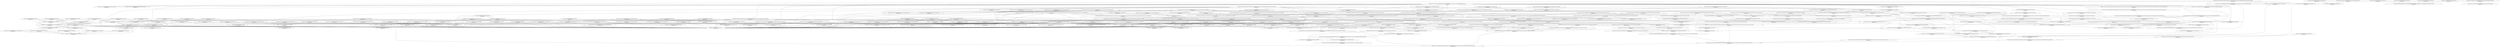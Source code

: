 digraph G {
  "org.apache.commons.math3.util$FastMath#hypot(double,double)" [label="org.apache.commons.math3.util$FastMath#hypot(double,double)\nP(Fail|Node)=0.00"];
  "org.apache.commons.math3.util$FastMath#scalb(double,int)" [label="org.apache.commons.math3.util$FastMath#scalb(double,int)\nP(Fail|Node)=0.00"];
  "org.apache.commons.math3.util$FastMath#sqrt(double)" [label="org.apache.commons.math3.util$FastMath#sqrt(double)\nP(Fail|Node)=0.00"];
  "org.apache.commons.math3.util$FastMath#abs(double)" [label="org.apache.commons.math3.util$FastMath#abs(double)\nP(Fail|Node)=0.00"];
  "org.apache.commons.math3.util$FastMath#<clinit>()" [label="org.apache.commons.math3.util$FastMath#<clinit>()\nP(Fail|Node)=0.00"];
  "org.apache.commons.math3.util$FastMath#getExponent(double)" [label="org.apache.commons.math3.util$FastMath#getExponent(double)\nP(Fail|Node)=0.00"];
  "org.apache.commons.math3.ode$AbstractIntegrator#AbstractIntegrator()" [label="org.apache.commons.math3.ode$AbstractIntegrator#AbstractIntegrator()\nP(Fail|Node)=0.00"];
  "org.apache.commons.math3.ode$AbstractIntegrator#AbstractIntegrator(java.lang.String)" [label="org.apache.commons.math3.ode$AbstractIntegrator#AbstractIntegrator(java.lang.String)\nP(Fail|Node)=0.00"];
  "org.apache.commons.math3.util$Incrementor#Incrementor()" [label="org.apache.commons.math3.util$Incrementor#Incrementor()\nP(Fail|Node)=0.00"];
  "org.apache.commons.math3.util$Incrementor#resetCount()" [label="org.apache.commons.math3.util$Incrementor#resetCount()\nP(Fail|Node)=0.00"];
  "org.apache.commons.math3.ode$AbstractIntegrator#setMaxEvaluations(int)" [label="org.apache.commons.math3.ode$AbstractIntegrator#setMaxEvaluations(int)\nP(Fail|Node)=0.00"];
  "org.apache.commons.math3.util$Precision#equals(double,double,double)" [label="org.apache.commons.math3.util$Precision#equals(double,double,double)\nP(Fail|Node)=0.00"];
  "org.apache.commons.math3.util$Precision#equals(double,double,int)" [label="org.apache.commons.math3.util$Precision#equals(double,double,int)\nP(Fail|Node)=0.00"];
  "org.apache.commons.math3.util$Precision#<clinit>()" [label="org.apache.commons.math3.util$Precision#<clinit>()\nP(Fail|Node)=0.00"];
  "org.apache.commons.math3.util$FastMath#abs(long)" [label="org.apache.commons.math3.util$FastMath#abs(long)\nP(Fail|Node)=0.00"];
  "org.apache.commons.math3.ode$AbstractIntegrator#sanityChecks(org.apache.commons.math3.ode.ExpandableStatefulODE,double)" [label="org.apache.commons.math3.ode$AbstractIntegrator#sanityChecks(org.apache.commons.math3.ode.ExpandableStatefulODE,double)\nP(Fail|Node)=0.00"];
  "org.apache.commons.math3.util$FastMath#max(double,double)" [label="org.apache.commons.math3.util$FastMath#max(double,double)\nP(Fail|Node)=0.00"];
  "org.apache.commons.math3.ode$ExpandableStatefulODE#getTime()" [label="org.apache.commons.math3.ode$ExpandableStatefulODE#getTime()\nP(Fail|Node)=0.00"];
  "org.apache.commons.math3.util$FastMath#ulp(double)" [label="org.apache.commons.math3.util$FastMath#ulp(double)\nP(Fail|Node)=0.00"];
  "org.apache.commons.math3.exception$NumberIsTooSmallException#NumberIsTooSmallException(org.apache.commons.math3.exception.util.Localizable,java.lang.Number,java.lang.Number,boolean)" [label="org.apache.commons.math3.exception$NumberIsTooSmallException#NumberIsTooSmallException(org.apache.commons.math3.exception.util.Localizable,java.lang.Number,java.lang.Number,boolean)\nP(Fail|Node)=0.00"];
  "org.apache.commons.math3.util$FastMath#acosh(double)" [label="org.apache.commons.math3.util$FastMath#acosh(double)\nP(Fail|Node)=0.00"];
  "org.apache.commons.math3.util$FastMath#log(double)" [label="org.apache.commons.math3.util$FastMath#log(double)\nP(Fail|Node)=0.00"];
  "org.apache.commons.math3.util$FastMath#log(double,double[])" [label="org.apache.commons.math3.util$FastMath#log(double,double[])\nP(Fail|Node)=0.00"];
  "org.apache.commons.math3.ode.events$EventState#stop()" [label="org.apache.commons.math3.ode.events$EventState#stop()\nP(Fail|Node)=0.00"];
  "org.apache.commons.math3.ode.events$EventHandler$Action#<clinit>()" [label="org.apache.commons.math3.ode.events$EventHandler$Action#<clinit>()\nP(Fail|Node)=0.00"];
  "org.apache.commons.math3.ode.events$EventHandler$Action#EventHandler$Action(java.lang.String,int)" [label="org.apache.commons.math3.ode.events$EventHandler$Action#EventHandler$Action(java.lang.String,int)\nP(Fail|Node)=0.00"];
  "org.apache.commons.math3.util$MathUtils#reduce(double,double,double)" [label="org.apache.commons.math3.util$MathUtils#reduce(double,double,double)\nP(Fail|Node)=0.00"];
  "org.apache.commons.math3.util$FastMath#floor(double)" [label="org.apache.commons.math3.util$FastMath#floor(double)\nP(Fail|Node)=0.00"];
  "org.apache.commons.math3.util$FastMath#exp(double,double,double[])" [label="org.apache.commons.math3.util$FastMath#exp(double,double,double[])\nP(Fail|Node)=0.00"];
  "org.apache.commons.math3.util$FastMath$ExpIntTable#<clinit>()" [label="org.apache.commons.math3.util$FastMath$ExpIntTable#<clinit>()\nP(Fail|Node)=0.00"];
  "org.apache.commons.math3.util$FastMath$ExpFracTable#<clinit>()" [label="org.apache.commons.math3.util$FastMath$ExpFracTable#<clinit>()\nP(Fail|Node)=0.00"];
  "org.apache.commons.math3.util$FastMathLiteralArrays#<clinit>()" [label="org.apache.commons.math3.util$FastMathLiteralArrays#<clinit>()\nP(Fail|Node)=0.00"];
  "org.apache.commons.math3.util$FastMathLiteralArrays#loadExpIntB()" [label="org.apache.commons.math3.util$FastMathLiteralArrays#loadExpIntB()\nP(Fail|Node)=0.00"];
  "org.apache.commons.math3.util$FastMathLiteralArrays#loadExpIntA()" [label="org.apache.commons.math3.util$FastMathLiteralArrays#loadExpIntA()\nP(Fail|Node)=0.00"];
  "org.apache.commons.math3.util$FastMath#sin(double)" [label="org.apache.commons.math3.util$FastMath#sin(double)\nP(Fail|Node)=0.00"];
  "org.apache.commons.math3.util$FastMath#sinQ(double,double)" [label="org.apache.commons.math3.util$FastMath#sinQ(double,double)\nP(Fail|Node)=0.00"];
  "org.apache.commons.math3.util$FastMath$CodyWaite#getRemB()" [label="org.apache.commons.math3.util$FastMath$CodyWaite#getRemB()\nP(Fail|Node)=0.00"];
  "org.apache.commons.math3.util$FastMath$CodyWaite#getRemA()" [label="org.apache.commons.math3.util$FastMath$CodyWaite#getRemA()\nP(Fail|Node)=0.00"];
  "org.apache.commons.math3.util$FastMath$CodyWaite#getK()" [label="org.apache.commons.math3.util$FastMath$CodyWaite#getK()\nP(Fail|Node)=0.00"];
  "org.apache.commons.math3.util$FastMath$CodyWaite#FastMath$CodyWaite(double)" [label="org.apache.commons.math3.util$FastMath$CodyWaite#FastMath$CodyWaite(double)\nP(Fail|Node)=0.00"];
  "org.apache.commons.math3.util$FastMath#reducePayneHanek(double,double[])" [label="org.apache.commons.math3.util$FastMath#reducePayneHanek(double,double[])\nP(Fail|Node)=0.00"];
  "org.apache.commons.math3.util$FastMath#cosQ(double,double)" [label="org.apache.commons.math3.util$FastMath#cosQ(double,double)\nP(Fail|Node)=0.00"];
  "org.apache.commons.math3.util$FastMath#polyCosine(double)" [label="org.apache.commons.math3.util$FastMath#polyCosine(double)\nP(Fail|Node)=0.00"];
  "org.apache.commons.math3.util$FastMath#polySine(double)" [label="org.apache.commons.math3.util$FastMath#polySine(double)\nP(Fail|Node)=0.00"];
  "org.apache.commons.math3.util$FastMath#tan(double)" [label="org.apache.commons.math3.util$FastMath#tan(double)\nP(Fail|Node)=0.00"];
  "org.apache.commons.math3.util$FastMath#tanQ(double,double,boolean)" [label="org.apache.commons.math3.util$FastMath#tanQ(double,double,boolean)\nP(Fail|Node)=0.00"];
  "org.apache.commons.math3.util$FastMath#pow(double,double)" [label="org.apache.commons.math3.util$FastMath#pow(double,double)\nP(Fail|Node)=0.00"];
  "org.apache.commons.math3.util$FastMath$lnMant#<clinit>()" [label="org.apache.commons.math3.util$FastMath$lnMant#<clinit>()\nP(Fail|Node)=0.00"];
  "org.apache.commons.math3.util$Incrementor#Incrementor(int)" [label="org.apache.commons.math3.util$Incrementor#Incrementor(int)\nP(Fail|Node)=0.00"];
  "org.apache.commons.math3.util$Incrementor#Incrementor(int,org.apache.commons.math3.util.Incrementor$MaxCountExceededCallback)" [label="org.apache.commons.math3.util$Incrementor#Incrementor(int,org.apache.commons.math3.util.Incrementor$MaxCountExceededCallback)\nP(Fail|Node)=0.00"];
  "org.apache.commons.math3.exception$NullArgumentException#NullArgumentException()" [label="org.apache.commons.math3.exception$NullArgumentException#NullArgumentException()\nP(Fail|Node)=0.00"];
  "org.apache.commons.math3.ode.nonstiff$EmbeddedRungeKuttaIntegrator#integrate(org.apache.commons.math3.ode.ExpandableStatefulODE,double)" [label="org.apache.commons.math3.ode.nonstiff$EmbeddedRungeKuttaIntegrator#integrate(org.apache.commons.math3.ode.ExpandableStatefulODE,double)\nP(Fail|Node)=0.00"];
  "org.apache.commons.math3.ode.nonstiff$DormandPrince853StepInterpolator#reinitialize(org.apache.commons.math3.ode.AbstractIntegrator,double[],double[][],boolean,org.apache.commons.math3.ode.EquationsMapper,org.apache.commons.math3.ode.EquationsMapper[])" [label="org.apache.commons.math3.ode.nonstiff$DormandPrince853StepInterpolator#reinitialize(org.apache.commons.math3.ode.AbstractIntegrator,double[],double[][],boolean,org.apache.commons.math3.ode.EquationsMapper,org.apache.commons.math3.ode.EquationsMapper[])\nP(Fail|Node)=0.00"];
  "org.apache.commons.math3.ode$AbstractIntegrator#setEquations(org.apache.commons.math3.ode.ExpandableStatefulODE)" [label="org.apache.commons.math3.ode$AbstractIntegrator#setEquations(org.apache.commons.math3.ode.ExpandableStatefulODE)\nP(Fail|Node)=0.00"];
  "org.apache.commons.math3.ode$AbstractIntegrator#initIntegration(double,double[],double)" [label="org.apache.commons.math3.ode$AbstractIntegrator#initIntegration(double,double[],double)\nP(Fail|Node)=0.00"];
  "org.apache.commons.math3.ode$ExpandableStatefulODE#getSecondaryMappers()" [label="org.apache.commons.math3.ode$ExpandableStatefulODE#getSecondaryMappers()\nP(Fail|Node)=0.00"];
  "org.apache.commons.math3.ode.nonstiff$DormandPrince853Integrator#getOrder()" [label="org.apache.commons.math3.ode.nonstiff$DormandPrince853Integrator#getOrder()\nP(Fail|Node)=0.00"];
  "org.apache.commons.math3.ode.sampling$AbstractStepInterpolator#storeTime(double)" [label="org.apache.commons.math3.ode.sampling$AbstractStepInterpolator#storeTime(double)\nP(Fail|Node)=0.00"];
  "org.apache.commons.math3.ode.nonstiff$DormandPrince853StepInterpolator#storeTime(double)" [label="org.apache.commons.math3.ode.nonstiff$DormandPrince853StepInterpolator#storeTime(double)\nP(Fail|Node)=0.00"];
  "org.apache.commons.math3.ode$ExpandableStatefulODE#setTime(double)" [label="org.apache.commons.math3.ode$ExpandableStatefulODE#setTime(double)\nP(Fail|Node)=0.00"];
  "org.apache.commons.math3.ode$AbstractIntegrator#computeDerivatives(double,double[],double[])" [label="org.apache.commons.math3.ode$AbstractIntegrator#computeDerivatives(double,double[],double[])\nP(Fail|Node)=0.00"];
  "org.apache.commons.math3.ode.nonstiff$AdaptiveStepsizeIntegrator#filterStep(double,boolean,boolean)" [label="org.apache.commons.math3.ode.nonstiff$AdaptiveStepsizeIntegrator#filterStep(double,boolean,boolean)\nP(Fail|Node)=0.00"];
  "org.apache.commons.math3.ode.nonstiff$AdaptiveStepsizeIntegrator#initializeStep(boolean,int,double[],double,double[],double[],double[],double[])" [label="org.apache.commons.math3.ode.nonstiff$AdaptiveStepsizeIntegrator#initializeStep(boolean,int,double[],double,double[],double[],double[],double[])\nP(Fail|Node)=0.00"];
  "org.apache.commons.math3.util$FastMath#min(double,double)" [label="org.apache.commons.math3.util$FastMath#min(double,double)\nP(Fail|Node)=0.00"];
  "org.apache.commons.math3.ode.nonstiff$AdaptiveStepsizeIntegrator#sanityChecks(org.apache.commons.math3.ode.ExpandableStatefulODE,double)" [label="org.apache.commons.math3.ode.nonstiff$AdaptiveStepsizeIntegrator#sanityChecks(org.apache.commons.math3.ode.ExpandableStatefulODE,double)\nP(Fail|Node)=0.00"];
  "org.apache.commons.math3.ode$AbstractIntegrator#acceptStep(org.apache.commons.math3.ode.sampling.AbstractStepInterpolator,double[],double[],double)" [label="org.apache.commons.math3.ode$AbstractIntegrator#acceptStep(org.apache.commons.math3.ode.sampling.AbstractStepInterpolator,double[],double[],double)\nP(Fail|Node)=0.00"];
  "org.apache.commons.math3.ode$ExpandableStatefulODE#getPrimaryMapper()" [label="org.apache.commons.math3.ode$ExpandableStatefulODE#getPrimaryMapper()\nP(Fail|Node)=0.00"];
  "org.apache.commons.math3.ode$ExpandableStatefulODE#setCompleteState(double[])" [label="org.apache.commons.math3.ode$ExpandableStatefulODE#setCompleteState(double[])\nP(Fail|Node)=0.00"];
  "org.apache.commons.math3.ode.nonstiff$RungeKuttaStepInterpolator#shift()" [label="org.apache.commons.math3.ode.nonstiff$RungeKuttaStepInterpolator#shift()\nP(Fail|Node)=0.00"];
  "org.apache.commons.math3.ode.nonstiff$RungeKuttaStepInterpolator#reinitialize(org.apache.commons.math3.ode.AbstractIntegrator,double[],double[][],boolean,org.apache.commons.math3.ode.EquationsMapper,org.apache.commons.math3.ode.EquationsMapper[])" [label="org.apache.commons.math3.ode.nonstiff$RungeKuttaStepInterpolator#reinitialize(org.apache.commons.math3.ode.AbstractIntegrator,double[],double[][],boolean,org.apache.commons.math3.ode.EquationsMapper,org.apache.commons.math3.ode.EquationsMapper[])\nP(Fail|Node)=0.00"];
  "org.apache.commons.math3.ode$ExpandableStatefulODE#getCompleteState()" [label="org.apache.commons.math3.ode$ExpandableStatefulODE#getCompleteState()\nP(Fail|Node)=0.00"];
  "org.apache.commons.math3.ode.nonstiff$DormandPrince853Integrator#estimateError(double[][],double[],double[],double)" [label="org.apache.commons.math3.ode.nonstiff$DormandPrince853Integrator#estimateError(double[][],double[],double[],double)\nP(Fail|Node)=0.00"];
  "org.apache.commons.math3.ode.nonstiff$AdaptiveStepsizeIntegrator#resetInternalState()" [label="org.apache.commons.math3.ode.nonstiff$AdaptiveStepsizeIntegrator#resetInternalState()\nP(Fail|Node)=0.00"];
  "org.apache.commons.math3.ode.sampling$AbstractStepInterpolator#copy()" [label="org.apache.commons.math3.ode.sampling$AbstractStepInterpolator#copy()\nP(Fail|Node)=0.00"];
  "org.apache.commons.math3.analysis.solvers$AbstractUnivariateSolver#AbstractUnivariateSolver(double,double,double)" [label="org.apache.commons.math3.analysis.solvers$AbstractUnivariateSolver#AbstractUnivariateSolver(double,double,double)\nP(Fail|Node)=0.00"];
  "org.apache.commons.math3.analysis.solvers$BaseAbstractUnivariateSolver#BaseAbstractUnivariateSolver(double,double,double)" [label="org.apache.commons.math3.analysis.solvers$BaseAbstractUnivariateSolver#BaseAbstractUnivariateSolver(double,double,double)\nP(Fail|Node)=0.00"];
  "org.apache.commons.math3.analysis.solvers$BracketingNthOrderBrentSolver#BracketingNthOrderBrentSolver(double,double,double,int)" [label="org.apache.commons.math3.analysis.solvers$BracketingNthOrderBrentSolver#BracketingNthOrderBrentSolver(double,double,double,int)\nP(Fail|Node)=0.00"];
  "org.apache.commons.math3.exception$NumberIsTooSmallException#NumberIsTooSmallException(java.lang.Number,java.lang.Number,boolean)" [label="org.apache.commons.math3.exception$NumberIsTooSmallException#NumberIsTooSmallException(java.lang.Number,java.lang.Number,boolean)\nP(Fail|Node)=0.00"];
  "org.apache.commons.math3.analysis.solvers$AllowedSolution#<clinit>()" [label="org.apache.commons.math3.analysis.solvers$AllowedSolution#<clinit>()\nP(Fail|Node)=0.00"];
  "org.apache.commons.math3.util$FastMathLiteralArrays#loadExpFracA()" [label="org.apache.commons.math3.util$FastMathLiteralArrays#loadExpFracA()\nP(Fail|Node)=0.00"];
  "org.apache.commons.math3.ode.sampling$AbstractStepInterpolator#getInterpolatedSecondaryDerivatives(int)" [label="org.apache.commons.math3.ode.sampling$AbstractStepInterpolator#getInterpolatedSecondaryDerivatives(int)\nP(Fail|Node)=0.00"];
  "org.apache.commons.math3.ode$EquationsMapper#extractEquationData(double[],double[])" [label="org.apache.commons.math3.ode$EquationsMapper#extractEquationData(double[],double[])\nP(Fail|Node)=0.00"];
  "org.apache.commons.math3.ode.sampling$AbstractStepInterpolator#evaluateCompleteInterpolatedState()" [label="org.apache.commons.math3.ode.sampling$AbstractStepInterpolator#evaluateCompleteInterpolatedState()\nP(Fail|Node)=0.00"];
  "org.apache.commons.math3.exception$DimensionMismatchException#DimensionMismatchException(int,int)" [label="org.apache.commons.math3.exception$DimensionMismatchException#DimensionMismatchException(int,int)\nP(Fail|Node)=0.00"];
  "org.apache.commons.math3.ode.nonstiff$EmbeddedRungeKuttaIntegrator#EmbeddedRungeKuttaIntegrator(java.lang.String,boolean,double[],double[][],double[],org.apache.commons.math3.ode.nonstiff.RungeKuttaStepInterpolator,double,double,double[],double[])" [label="org.apache.commons.math3.ode.nonstiff$EmbeddedRungeKuttaIntegrator#EmbeddedRungeKuttaIntegrator(java.lang.String,boolean,double[],double[][],double[],org.apache.commons.math3.ode.nonstiff.RungeKuttaStepInterpolator,double,double,double[],double[])\nP(Fail|Node)=0.00"];
  "org.apache.commons.math3.ode.nonstiff$EmbeddedRungeKuttaIntegrator#setSafety(double)" [label="org.apache.commons.math3.ode.nonstiff$EmbeddedRungeKuttaIntegrator#setSafety(double)\nP(Fail|Node)=0.00"];
  "org.apache.commons.math3.ode.nonstiff$EmbeddedRungeKuttaIntegrator#setMaxGrowth(double)" [label="org.apache.commons.math3.ode.nonstiff$EmbeddedRungeKuttaIntegrator#setMaxGrowth(double)\nP(Fail|Node)=0.00"];
  "org.apache.commons.math3.ode.nonstiff$AdaptiveStepsizeIntegrator#AdaptiveStepsizeIntegrator(java.lang.String,double,double,double[],double[])" [label="org.apache.commons.math3.ode.nonstiff$AdaptiveStepsizeIntegrator#AdaptiveStepsizeIntegrator(java.lang.String,double,double,double[],double[])\nP(Fail|Node)=0.00"];
  "org.apache.commons.math3.ode.nonstiff$EmbeddedRungeKuttaIntegrator#setMinReduction(double)" [label="org.apache.commons.math3.ode.nonstiff$EmbeddedRungeKuttaIntegrator#setMinReduction(double)\nP(Fail|Node)=0.00"];
  "org.apache.commons.math3.ode.nonstiff$RungeKuttaStepInterpolator#RungeKuttaStepInterpolator(org.apache.commons.math3.ode.nonstiff.RungeKuttaStepInterpolator)" [label="org.apache.commons.math3.ode.nonstiff$RungeKuttaStepInterpolator#RungeKuttaStepInterpolator(org.apache.commons.math3.ode.nonstiff.RungeKuttaStepInterpolator)\nP(Fail|Node)=0.00"];
  "org.apache.commons.math3.ode.sampling$AbstractStepInterpolator#AbstractStepInterpolator(org.apache.commons.math3.ode.sampling.AbstractStepInterpolator)" [label="org.apache.commons.math3.ode.sampling$AbstractStepInterpolator#AbstractStepInterpolator(org.apache.commons.math3.ode.sampling.AbstractStepInterpolator)\nP(Fail|Node)=0.00"];
  "org.apache.commons.math3.ode.sampling$AbstractStepInterpolator#allocateInterpolatedArrays(int)" [label="org.apache.commons.math3.ode.sampling$AbstractStepInterpolator#allocateInterpolatedArrays(int)\nP(Fail|Node)=0.00"];
  "org.apache.commons.math3.util$FastMath#cbrt(double)" [label="org.apache.commons.math3.util$FastMath#cbrt(double)\nP(Fail|Node)=0.00"];
  "org.apache.commons.math3.analysis.solvers$UnivariateSolverUtils#bracket(org.apache.commons.math3.analysis.UnivariateFunction,double,double,double,int)" [label="org.apache.commons.math3.analysis.solvers$UnivariateSolverUtils#bracket(org.apache.commons.math3.analysis.UnivariateFunction,double,double,double,int)\nP(Fail|Node)=0.00"];
  "org.apache.commons.math3.exception$NotStrictlyPositiveException#NotStrictlyPositiveException(org.apache.commons.math3.exception.util.Localizable,java.lang.Number)" [label="org.apache.commons.math3.exception$NotStrictlyPositiveException#NotStrictlyPositiveException(org.apache.commons.math3.exception.util.Localizable,java.lang.Number)\nP(Fail|Node)=0.00"];
  "org.apache.commons.math3.analysis.solvers$UnivariateSolverUtils#verifySequence(double,double,double)" [label="org.apache.commons.math3.analysis.solvers$UnivariateSolverUtils#verifySequence(double,double,double)\nP(Fail|Node)=0.00"];
  "org.apache.commons.math3.exception$NullArgumentException#NullArgumentException(org.apache.commons.math3.exception.util.Localizable,java.lang.Object[])" [label="org.apache.commons.math3.exception$NullArgumentException#NullArgumentException(org.apache.commons.math3.exception.util.Localizable,java.lang.Object[])\nP(Fail|Node)=0.00"];
  "org.apache.commons.math3.exception$NoBracketingException#NoBracketingException(org.apache.commons.math3.exception.util.Localizable,double,double,double,double,java.lang.Object[])" [label="org.apache.commons.math3.exception$NoBracketingException#NoBracketingException(org.apache.commons.math3.exception.util.Localizable,double,double,double,double,java.lang.Object[])\nP(Fail|Node)=0.00"];
  "org.apache.commons.math3.util$FastMath#atan(double)" [label="org.apache.commons.math3.util$FastMath#atan(double)\nP(Fail|Node)=0.00"];
  "org.apache.commons.math3.util$FastMath#atan(double,double,boolean)" [label="org.apache.commons.math3.util$FastMath#atan(double,double,boolean)\nP(Fail|Node)=0.00"];
  "org.apache.commons.math3.util$FastMath#cosh(double)" [label="org.apache.commons.math3.util$FastMath#cosh(double)\nP(Fail|Node)=0.00"];
  "org.apache.commons.math3.util$FastMath#exp(double)" [label="org.apache.commons.math3.util$FastMath#exp(double)\nP(Fail|Node)=0.00"];
  "org.apache.commons.math3.ode.sampling$AbstractStepInterpolator#getInterpolatedState()" [label="org.apache.commons.math3.ode.sampling$AbstractStepInterpolator#getInterpolatedState()\nP(Fail|Node)=0.00"];
  "org.apache.commons.math3.ode.events$EventState#stepAccepted(double,double[])" [label="org.apache.commons.math3.ode.events$EventState#stepAccepted(double,double[])\nP(Fail|Node)=0.00"];
  "org.apache.commons.math3.ode.sampling$AbstractStepInterpolator#setSoftPreviousTime(double)" [label="org.apache.commons.math3.ode.sampling$AbstractStepInterpolator#setSoftPreviousTime(double)\nP(Fail|Node)=0.00"];
  "org.apache.commons.math3.ode.sampling$AbstractStepInterpolator#setInterpolatedTime(double)" [label="org.apache.commons.math3.ode.sampling$AbstractStepInterpolator#setInterpolatedTime(double)\nP(Fail|Node)=0.00"];
  "org.apache.commons.math3.ode.events$EventState#getEventTime()" [label="org.apache.commons.math3.ode.events$EventState#getEventTime()\nP(Fail|Node)=0.00"];
  "org.apache.commons.math3.ode.sampling$AbstractStepInterpolator#getGlobalCurrentTime()" [label="org.apache.commons.math3.ode.sampling$AbstractStepInterpolator#getGlobalCurrentTime()\nP(Fail|Node)=0.00"];
  "org.apache.commons.math3.ode.events$EventState#reset(double,double[])" [label="org.apache.commons.math3.ode.events$EventState#reset(double,double[])\nP(Fail|Node)=0.00"];
  "org.apache.commons.math3.ode.events$EventState#reinitializeBegin(org.apache.commons.math3.ode.sampling.StepInterpolator)" [label="org.apache.commons.math3.ode.events$EventState#reinitializeBegin(org.apache.commons.math3.ode.sampling.StepInterpolator)\nP(Fail|Node)=0.00"];
  "org.apache.commons.math3.ode.sampling$AbstractStepInterpolator#isForward()" [label="org.apache.commons.math3.ode.sampling$AbstractStepInterpolator#isForward()\nP(Fail|Node)=0.00"];
  "org.apache.commons.math3.ode.sampling$AbstractStepInterpolator#setSoftCurrentTime(double)" [label="org.apache.commons.math3.ode.sampling$AbstractStepInterpolator#setSoftCurrentTime(double)\nP(Fail|Node)=0.00"];
  "org.apache.commons.math3.ode.sampling$AbstractStepInterpolator#getGlobalPreviousTime()" [label="org.apache.commons.math3.ode.sampling$AbstractStepInterpolator#getGlobalPreviousTime()\nP(Fail|Node)=0.00"];
  "org.apache.commons.math3.ode.events$EventState#evaluateStep(org.apache.commons.math3.ode.sampling.StepInterpolator)" [label="org.apache.commons.math3.ode.events$EventState#evaluateStep(org.apache.commons.math3.ode.sampling.StepInterpolator)\nP(Fail|Node)=0.00"];
  "org.apache.commons.math3.ode.nonstiff$DormandPrince853StepInterpolator#writeExternal(java.io.ObjectOutput)" [label="org.apache.commons.math3.ode.nonstiff$DormandPrince853StepInterpolator#writeExternal(java.io.ObjectOutput)\nP(Fail|Node)=0.00"];
  "org.apache.commons.math3.exception$MathIllegalStateException#getLocalizedMessage()" [label="org.apache.commons.math3.exception$MathIllegalStateException#getLocalizedMessage()\nP(Fail|Node)=0.00"];
  "org.apache.commons.math3.ode.nonstiff$RungeKuttaStepInterpolator#writeExternal(java.io.ObjectOutput)" [label="org.apache.commons.math3.ode.nonstiff$RungeKuttaStepInterpolator#writeExternal(java.io.ObjectOutput)\nP(Fail|Node)=0.00"];
  "org.apache.commons.math3.ode.sampling$AbstractStepInterpolator#finalizeStep()" [label="org.apache.commons.math3.ode.sampling$AbstractStepInterpolator#finalizeStep()\nP(Fail|Node)=0.00"];
  "org.apache.commons.math3.analysis.solvers$UnivariateSolverUtils#verifyInterval(double,double)" [label="org.apache.commons.math3.analysis.solvers$UnivariateSolverUtils#verifyInterval(double,double)\nP(Fail|Node)=0.00"];
  "org.apache.commons.math3.ode$AbstractIntegrator#getMaxEvaluations()" [label="org.apache.commons.math3.ode$AbstractIntegrator#getMaxEvaluations()\nP(Fail|Node)=0.00"];
  "org.apache.commons.math3.util$Incrementor#getMaximalCount()" [label="org.apache.commons.math3.util$Incrementor#getMaximalCount()\nP(Fail|Node)=0.00"];
  "org.apache.commons.math3.ode$AbstractIntegrator#setStateInitialized(boolean)" [label="org.apache.commons.math3.ode$AbstractIntegrator#setStateInitialized(boolean)\nP(Fail|Node)=0.00"];
  "org.apache.commons.math3.ode.events$EventState#getEventHandler()" [label="org.apache.commons.math3.ode.events$EventState#getEventHandler()\nP(Fail|Node)=0.00"];
  "org.apache.commons.math3.ode.nonstiff$DormandPrince853Integrator#DormandPrince853Integrator(double,double,double,double)" [label="org.apache.commons.math3.ode.nonstiff$DormandPrince853Integrator#DormandPrince853Integrator(double,double,double,double)\nP(Fail|Node)=0.00"];
  "org.apache.commons.math3.ode.nonstiff$EmbeddedRungeKuttaIntegrator#EmbeddedRungeKuttaIntegrator(java.lang.String,boolean,double[],double[][],double[],org.apache.commons.math3.ode.nonstiff.RungeKuttaStepInterpolator,double,double,double,double)" [label="org.apache.commons.math3.ode.nonstiff$EmbeddedRungeKuttaIntegrator#EmbeddedRungeKuttaIntegrator(java.lang.String,boolean,double[],double[][],double[],org.apache.commons.math3.ode.nonstiff.RungeKuttaStepInterpolator,double,double,double,double)\nP(Fail|Node)=0.00"];
  "org.apache.commons.math3.ode.nonstiff$DormandPrince853Integrator#<clinit>()" [label="org.apache.commons.math3.ode.nonstiff$DormandPrince853Integrator#<clinit>()\nP(Fail|Node)=0.00"];
  "org.apache.commons.math3.ode.nonstiff$DormandPrince853StepInterpolator#<clinit>()" [label="org.apache.commons.math3.ode.nonstiff$DormandPrince853StepInterpolator#<clinit>()\nP(Fail|Node)=0.00"];
  "org.apache.commons.math3.ode.nonstiff$DormandPrince853StepInterpolator#DormandPrince853StepInterpolator()" [label="org.apache.commons.math3.ode.nonstiff$DormandPrince853StepInterpolator#DormandPrince853StepInterpolator()\nP(Fail|Node)=0.00"];
  "org.apache.commons.math3.ode.nonstiff$AdaptiveStepsizeIntegrator#AdaptiveStepsizeIntegrator(java.lang.String,double,double,double,double)" [label="org.apache.commons.math3.ode.nonstiff$AdaptiveStepsizeIntegrator#AdaptiveStepsizeIntegrator(java.lang.String,double,double,double,double)\nP(Fail|Node)=0.00"];
  "org.apache.commons.math3.exception$MathIllegalArgumentException#MathIllegalArgumentException(org.apache.commons.math3.exception.util.Localizable,java.lang.Object[])" [label="org.apache.commons.math3.exception$MathIllegalArgumentException#MathIllegalArgumentException(org.apache.commons.math3.exception.util.Localizable,java.lang.Object[])\nP(Fail|Node)=0.00"];
  "org.apache.commons.math3.ode.nonstiff$AdaptiveStepsizeIntegrator#setStepSizeControl(double,double,double,double)" [label="org.apache.commons.math3.ode.nonstiff$AdaptiveStepsizeIntegrator#setStepSizeControl(double,double,double,double)\nP(Fail|Node)=0.00"];
  "org.apache.commons.math3.util$FastMath#tanh(double)" [label="org.apache.commons.math3.util$FastMath#tanh(double)\nP(Fail|Node)=0.00"];
  "org.apache.commons.math3.util$FastMath#expm1(double,double[])" [label="org.apache.commons.math3.util$FastMath#expm1(double,double[])\nP(Fail|Node)=0.00"];
  "org.apache.commons.math3.util$Precision#equalsIncludingNaN(double,double)" [label="org.apache.commons.math3.util$Precision#equalsIncludingNaN(double,double)\nP(Fail|Node)=0.00"];
  "org.apache.commons.math3.util$Precision#equalsIncludingNaN(double,double,double)" [label="org.apache.commons.math3.util$Precision#equalsIncludingNaN(double,double,double)\nP(Fail|Node)=0.00"];
  "org.apache.commons.math3.ode.nonstiff$AdaptiveStepsizeIntegrator#getMinStep()" [label="org.apache.commons.math3.ode.nonstiff$AdaptiveStepsizeIntegrator#getMinStep()\nP(Fail|Node)=0.00"];
  "org.apache.commons.math3.ode.nonstiff$AdaptiveStepsizeIntegrator#getMaxStep()" [label="org.apache.commons.math3.ode.nonstiff$AdaptiveStepsizeIntegrator#getMaxStep()\nP(Fail|Node)=0.00"];
  "org.apache.commons.math3.ode.nonstiff$RungeKuttaStepInterpolator#readExternal(java.io.ObjectInput)" [label="org.apache.commons.math3.ode.nonstiff$RungeKuttaStepInterpolator#readExternal(java.io.ObjectInput)\nP(Fail|Node)=0.00"];
  "org.apache.commons.math3.ode.sampling$AbstractStepInterpolator#readBaseExternal(java.io.ObjectInput)" [label="org.apache.commons.math3.ode.sampling$AbstractStepInterpolator#readBaseExternal(java.io.ObjectInput)\nP(Fail|Node)=0.00"];
  "org.apache.commons.math3.exception$NumberIsTooLargeException#NumberIsTooLargeException(java.lang.Number,java.lang.Number,boolean)" [label="org.apache.commons.math3.exception$NumberIsTooLargeException#NumberIsTooLargeException(java.lang.Number,java.lang.Number,boolean)\nP(Fail|Node)=0.00"];
  "org.apache.commons.math3.exception$NumberIsTooLargeException#NumberIsTooLargeException(org.apache.commons.math3.exception.util.Localizable,java.lang.Number,java.lang.Number,boolean)" [label="org.apache.commons.math3.exception$NumberIsTooLargeException#NumberIsTooLargeException(org.apache.commons.math3.exception.util.Localizable,java.lang.Number,java.lang.Number,boolean)\nP(Fail|Node)=0.00"];
  "org.apache.commons.math3.exception$MathIllegalNumberException#MathIllegalNumberException(org.apache.commons.math3.exception.util.Localizable,java.lang.Number,java.lang.Object[])" [label="org.apache.commons.math3.exception$MathIllegalNumberException#MathIllegalNumberException(org.apache.commons.math3.exception.util.Localizable,java.lang.Number,java.lang.Object[])\nP(Fail|Node)=0.00"];
  "org.apache.commons.math3.analysis.solvers$BracketingNthOrderBrentSolver#doSolve()" [label="org.apache.commons.math3.analysis.solvers$BracketingNthOrderBrentSolver#doSolve()\nP(Fail|Node)=0.00"];
  "org.apache.commons.math3.analysis.solvers$BaseAbstractUnivariateSolver#getFunctionValueAccuracy()" [label="org.apache.commons.math3.analysis.solvers$BaseAbstractUnivariateSolver#getFunctionValueAccuracy()\nP(Fail|Node)=0.00"];
  "org.apache.commons.math3.analysis.solvers$BaseAbstractUnivariateSolver#computeObjectiveValue(double)" [label="org.apache.commons.math3.analysis.solvers$BaseAbstractUnivariateSolver#computeObjectiveValue(double)\nP(Fail|Node)=0.00"];
  "org.apache.commons.math3.analysis.solvers$BracketingNthOrderBrentSolver#guessX(double,double[],double[],int,int)" [label="org.apache.commons.math3.analysis.solvers$BracketingNthOrderBrentSolver#guessX(double,double[],double[],int,int)\nP(Fail|Node)=0.00"];
  "org.apache.commons.math3.analysis.solvers$BaseAbstractUnivariateSolver#verifySequence(double,double,double)" [label="org.apache.commons.math3.analysis.solvers$BaseAbstractUnivariateSolver#verifySequence(double,double,double)\nP(Fail|Node)=0.00"];
  "org.apache.commons.math3.exception$NoBracketingException#NoBracketingException(double,double,double,double)" [label="org.apache.commons.math3.exception$NoBracketingException#NoBracketingException(double,double,double,double)\nP(Fail|Node)=0.00"];
  "org.apache.commons.math3.analysis.solvers$BaseAbstractUnivariateSolver#getStartValue()" [label="org.apache.commons.math3.analysis.solvers$BaseAbstractUnivariateSolver#getStartValue()\nP(Fail|Node)=0.00"];
  "org.apache.commons.math3.analysis.solvers$BaseAbstractUnivariateSolver#getMax()" [label="org.apache.commons.math3.analysis.solvers$BaseAbstractUnivariateSolver#getMax()\nP(Fail|Node)=0.00"];
  "org.apache.commons.math3.analysis.solvers$BaseAbstractUnivariateSolver#getMin()" [label="org.apache.commons.math3.analysis.solvers$BaseAbstractUnivariateSolver#getMin()\nP(Fail|Node)=0.00"];
  "org.apache.commons.math3.analysis.solvers$BaseAbstractUnivariateSolver#getAbsoluteAccuracy()" [label="org.apache.commons.math3.analysis.solvers$BaseAbstractUnivariateSolver#getAbsoluteAccuracy()\nP(Fail|Node)=0.00"];
  "org.apache.commons.math3.analysis.solvers$BaseAbstractUnivariateSolver#getRelativeAccuracy()" [label="org.apache.commons.math3.analysis.solvers$BaseAbstractUnivariateSolver#getRelativeAccuracy()\nP(Fail|Node)=0.00"];
  "org.apache.commons.math3.util$Precision#round(float,int,int)" [label="org.apache.commons.math3.util$Precision#round(float,int,int)\nP(Fail|Node)=0.00"];
  "org.apache.commons.math3.util$Precision#roundUnscaled(double,double,int)" [label="org.apache.commons.math3.util$Precision#roundUnscaled(double,double,int)\nP(Fail|Node)=0.00"];
  "org.apache.commons.math3.util$FastMath#pow(double,int)" [label="org.apache.commons.math3.util$FastMath#pow(double,int)\nP(Fail|Node)=0.00"];
  "org.apache.commons.math3.util$FastMath#copySign(float,float)" [label="org.apache.commons.math3.util$FastMath#copySign(float,float)\nP(Fail|Node)=0.00"];
  "org.apache.commons.math3.analysis.solvers$BaseAbstractUnivariateSolver#getMaxEvaluations()" [label="org.apache.commons.math3.analysis.solvers$BaseAbstractUnivariateSolver#getMaxEvaluations()\nP(Fail|Node)=0.00"];
  "org.apache.commons.math3.analysis.solvers$BaseAbstractUnivariateSolver#incrementEvaluationCount()" [label="org.apache.commons.math3.analysis.solvers$BaseAbstractUnivariateSolver#incrementEvaluationCount()\nP(Fail|Node)=0.00"];
  "org.apache.commons.math3.exception$TooManyEvaluationsException#TooManyEvaluationsException(java.lang.Number)" [label="org.apache.commons.math3.exception$TooManyEvaluationsException#TooManyEvaluationsException(java.lang.Number)\nP(Fail|Node)=0.00"];
  "org.apache.commons.math3.util$Incrementor#incrementCount()" [label="org.apache.commons.math3.util$Incrementor#incrementCount()\nP(Fail|Node)=0.00"];
  "org.apache.commons.math3.exception$MaxCountExceededException#getMax()" [label="org.apache.commons.math3.exception$MaxCountExceededException#getMax()\nP(Fail|Node)=0.00"];
  "org.apache.commons.math3.ode.nonstiff$DormandPrince853StepInterpolator#computeInterpolatedStateAndDerivatives(double,double)" [label="org.apache.commons.math3.ode.nonstiff$DormandPrince853StepInterpolator#computeInterpolatedStateAndDerivatives(double,double)\nP(Fail|Node)=0.00"];
  "org.apache.commons.math3.ode$ExpandableStatefulODE#computeDerivatives(double,double[],double[])" [label="org.apache.commons.math3.ode$ExpandableStatefulODE#computeDerivatives(double,double[],double[])\nP(Fail|Node)=0.00"];
  "org.apache.commons.math3.ode$EquationsMapper#insertEquationData(double[],double[])" [label="org.apache.commons.math3.ode$EquationsMapper#insertEquationData(double[],double[])\nP(Fail|Node)=0.00"];
  "org.apache.commons.math3.ode$ExpandableStatefulODE$SecondaryComponent#ExpandableStatefulODE$SecondaryComponent(org.apache.commons.math3.ode.SecondaryEquations,int)" [label="org.apache.commons.math3.ode$ExpandableStatefulODE$SecondaryComponent#ExpandableStatefulODE$SecondaryComponent(org.apache.commons.math3.ode.SecondaryEquations,int)\nP(Fail|Node)=0.00"];
  "org.apache.commons.math3.ode$EquationsMapper#EquationsMapper(int,int)" [label="org.apache.commons.math3.ode$EquationsMapper#EquationsMapper(int,int)\nP(Fail|Node)=0.00"];
  "org.apache.commons.math3.ode.nonstiff$DormandPrince853StepInterpolator#doFinalize()" [label="org.apache.commons.math3.ode.nonstiff$DormandPrince853StepInterpolator#doFinalize()\nP(Fail|Node)=0.00"];
  "org.apache.commons.math3.util$FastMath#copySign(double,double)" [label="org.apache.commons.math3.util$FastMath#copySign(double,double)\nP(Fail|Node)=0.00"];
  "org.apache.commons.math3.ode$AbstractIntegrator#integrate(org.apache.commons.math3.ode.FirstOrderDifferentialEquations,double,double[],double,double[])" [label="org.apache.commons.math3.ode$AbstractIntegrator#integrate(org.apache.commons.math3.ode.FirstOrderDifferentialEquations,double,double[],double,double[])\nP(Fail|Node)=0.00"];
  "org.apache.commons.math3.ode$ExpandableStatefulODE#ExpandableStatefulODE(org.apache.commons.math3.ode.FirstOrderDifferentialEquations)" [label="org.apache.commons.math3.ode$ExpandableStatefulODE#ExpandableStatefulODE(org.apache.commons.math3.ode.FirstOrderDifferentialEquations)\nP(Fail|Node)=0.00"];
  "org.apache.commons.math3.ode$ExpandableStatefulODE#setPrimaryState(double[])" [label="org.apache.commons.math3.ode$ExpandableStatefulODE#setPrimaryState(double[])\nP(Fail|Node)=0.00"];
  "org.apache.commons.math3.ode$ExpandableStatefulODE#getPrimaryState()" [label="org.apache.commons.math3.ode$ExpandableStatefulODE#getPrimaryState()\nP(Fail|Node)=0.00"];
  "org.apache.commons.math3.exception$MaxCountExceededException#MaxCountExceededException(java.lang.Number)" [label="org.apache.commons.math3.exception$MaxCountExceededException#MaxCountExceededException(java.lang.Number)\nP(Fail|Node)=0.00"];
  "org.apache.commons.math3.exception$MathIllegalStateException#getContext()" [label="org.apache.commons.math3.exception$MathIllegalStateException#getContext()\nP(Fail|Node)=0.00"];
  "org.apache.commons.math3.exception$MaxCountExceededException#MaxCountExceededException(org.apache.commons.math3.exception.util.Localizable,java.lang.Number,java.lang.Object[])" [label="org.apache.commons.math3.exception$MaxCountExceededException#MaxCountExceededException(org.apache.commons.math3.exception.util.Localizable,java.lang.Number,java.lang.Object[])\nP(Fail|Node)=0.00"];
  "org.apache.commons.math3.util$FastMath#atan2(double,double)" [label="org.apache.commons.math3.util$FastMath#atan2(double,double)\nP(Fail|Node)=0.00"];
  "org.apache.commons.math3.util$FastMath#doubleHighPart(double)" [label="org.apache.commons.math3.util$FastMath#doubleHighPart(double)\nP(Fail|Node)=0.00"];
  "org.apache.commons.math3.util$Precision#equalsIncludingNaN(float,float,int)" [label="org.apache.commons.math3.util$Precision#equalsIncludingNaN(float,float,int)\nP(Fail|Node)=0.00"];
  "org.apache.commons.math3.util$Precision#equals(float,float,int)" [label="org.apache.commons.math3.util$Precision#equals(float,float,int)\nP(Fail|Node)=0.00"];
  "org.apache.commons.math3.util$FastMathLiteralArrays#loadLnMant()" [label="org.apache.commons.math3.util$FastMathLiteralArrays#loadLnMant()\nP(Fail|Node)=0.00"];
  "org.apache.commons.math3.util$MathUtils#checkFinite(double[])" [label="org.apache.commons.math3.util$MathUtils#checkFinite(double[])\nP(Fail|Node)=0.00"];
  "org.apache.commons.math3.exception$NotFiniteNumberException#NotFiniteNumberException(org.apache.commons.math3.exception.util.Localizable,java.lang.Number,java.lang.Object[])" [label="org.apache.commons.math3.exception$NotFiniteNumberException#NotFiniteNumberException(org.apache.commons.math3.exception.util.Localizable,java.lang.Number,java.lang.Object[])\nP(Fail|Node)=0.00"];
  "org.apache.commons.math3.ode$ExpandableStatefulODE#setSecondaryState(int,double[])" [label="org.apache.commons.math3.ode$ExpandableStatefulODE#setSecondaryState(int,double[])\nP(Fail|Node)=0.00"];
  "org.apache.commons.math3.exception$DimensionMismatchException#DimensionMismatchException(org.apache.commons.math3.exception.util.Localizable,int,int)" [label="org.apache.commons.math3.exception$DimensionMismatchException#DimensionMismatchException(org.apache.commons.math3.exception.util.Localizable,int,int)\nP(Fail|Node)=0.00"];
  "org.apache.commons.math3.util$FastMath#abs(int)" [label="org.apache.commons.math3.util$FastMath#abs(int)\nP(Fail|Node)=0.00"];
  "org.apache.commons.math3.analysis.solvers$UnivariateSolverUtils#verifyBracketing(org.apache.commons.math3.analysis.UnivariateFunction,double,double)" [label="org.apache.commons.math3.analysis.solvers$UnivariateSolverUtils#verifyBracketing(org.apache.commons.math3.analysis.UnivariateFunction,double,double)\nP(Fail|Node)=0.00"];
  "org.apache.commons.math3.analysis.solvers$UnivariateSolverUtils#isBracketing(org.apache.commons.math3.analysis.UnivariateFunction,double,double)" [label="org.apache.commons.math3.analysis.solvers$UnivariateSolverUtils#isBracketing(org.apache.commons.math3.analysis.UnivariateFunction,double,double)\nP(Fail|Node)=0.00"];
  "org.apache.commons.math3.exception$MathIllegalStateException#MathIllegalStateException()" [label="org.apache.commons.math3.exception$MathIllegalStateException#MathIllegalStateException()\nP(Fail|Node)=0.00"];
  "org.apache.commons.math3.ode$EquationsMapper#getDimension()" [label="org.apache.commons.math3.ode$EquationsMapper#getDimension()\nP(Fail|Node)=0.00"];
  "org.apache.commons.math3.util$FastMath#nextAfter(double,double)" [label="org.apache.commons.math3.util$FastMath#nextAfter(double,double)\nP(Fail|Node)=0.00"];
  "org.apache.commons.math3.util$FastMath#ceil(double)" [label="org.apache.commons.math3.util$FastMath#ceil(double)\nP(Fail|Node)=0.00"];
  "org.apache.commons.math3.exception$MathArithmeticException#MathArithmeticException()" [label="org.apache.commons.math3.exception$MathArithmeticException#MathArithmeticException()\nP(Fail|Node)=0.00"];
  "org.apache.commons.math3.ode$AbstractIntegrator#addEventHandler(org.apache.commons.math3.ode.events.EventHandler,double,double,int,org.apache.commons.math3.analysis.solvers.UnivariateSolver)" [label="org.apache.commons.math3.ode$AbstractIntegrator#addEventHandler(org.apache.commons.math3.ode.events.EventHandler,double,double,int,org.apache.commons.math3.analysis.solvers.UnivariateSolver)\nP(Fail|Node)=0.00"];
  "org.apache.commons.math3.ode.events$EventState#EventState(org.apache.commons.math3.ode.events.EventHandler,double,double,int,org.apache.commons.math3.analysis.solvers.UnivariateSolver)" [label="org.apache.commons.math3.ode.events$EventState#EventState(org.apache.commons.math3.ode.events.EventHandler,double,double,int,org.apache.commons.math3.analysis.solvers.UnivariateSolver)\nP(Fail|Node)=0.00"];
  "org.apache.commons.math3.util$Precision#equalsIncludingNaN(double,double,int)" [label="org.apache.commons.math3.util$Precision#equalsIncludingNaN(double,double,int)\nP(Fail|Node)=0.00"];
  "org.apache.commons.math3.ode$AbstractIntegrator#addEventHandler(org.apache.commons.math3.ode.events.EventHandler,double,double,int)" [label="org.apache.commons.math3.ode$AbstractIntegrator#addEventHandler(org.apache.commons.math3.ode.events.EventHandler,double,double,int)\nP(Fail|Node)=0.00"];
  "org.apache.commons.math3.analysis.solvers$BracketingNthOrderBrentSolver#BracketingNthOrderBrentSolver(double,int)" [label="org.apache.commons.math3.analysis.solvers$BracketingNthOrderBrentSolver#BracketingNthOrderBrentSolver(double,int)\nP(Fail|Node)=0.00"];
  "org.apache.commons.math3.analysis.solvers$AbstractUnivariateSolver#AbstractUnivariateSolver(double)" [label="org.apache.commons.math3.analysis.solvers$AbstractUnivariateSolver#AbstractUnivariateSolver(double)\nP(Fail|Node)=0.00"];
  "org.apache.commons.math3.ode.sampling$AbstractStepInterpolator#getCurrentTime()" [label="org.apache.commons.math3.ode.sampling$AbstractStepInterpolator#getCurrentTime()\nP(Fail|Node)=0.00"];
  "org.apache.commons.math3.analysis.solvers$UnivariateSolverUtils#forceSide(int,org.apache.commons.math3.analysis.UnivariateFunction,org.apache.commons.math3.analysis.solvers.BracketedUnivariateSolver,double,double,double,org.apache.commons.math3.analysis.solvers.AllowedSolution)" [label="org.apache.commons.math3.analysis.solvers$UnivariateSolverUtils#forceSide(int,org.apache.commons.math3.analysis.UnivariateFunction,org.apache.commons.math3.analysis.solvers.BracketedUnivariateSolver,double,double,double,org.apache.commons.math3.analysis.solvers.AllowedSolution)\nP(Fail|Node)=0.00"];
  "org.apache.commons.math3.analysis.solvers$BaseAbstractUnivariateSolver#solve(int,org.apache.commons.math3.analysis.UnivariateFunction,double,double)" [label="org.apache.commons.math3.analysis.solvers$BaseAbstractUnivariateSolver#solve(int,org.apache.commons.math3.analysis.UnivariateFunction,double,double)\nP(Fail|Node)=0.00"];
  "org.apache.commons.math3.util$FastMath#max(int,int)" [label="org.apache.commons.math3.util$FastMath#max(int,int)\nP(Fail|Node)=0.00"];
  "org.apache.commons.math3.analysis.solvers$BaseAbstractUnivariateSolver#getEvaluations()" [label="org.apache.commons.math3.analysis.solvers$BaseAbstractUnivariateSolver#getEvaluations()\nP(Fail|Node)=0.00"];
  "org.apache.commons.math3.analysis.solvers$BracketingNthOrderBrentSolver#solve(int,org.apache.commons.math3.analysis.UnivariateFunction,double,double,org.apache.commons.math3.analysis.solvers.AllowedSolution)" [label="org.apache.commons.math3.analysis.solvers$BracketingNthOrderBrentSolver#solve(int,org.apache.commons.math3.analysis.UnivariateFunction,double,double,org.apache.commons.math3.analysis.solvers.AllowedSolution)\nP(Fail|Node)=0.00"];
  "org.apache.commons.math3.ode.sampling$AbstractStepInterpolator#writeBaseExternal(java.io.ObjectOutput)" [label="org.apache.commons.math3.ode.sampling$AbstractStepInterpolator#writeBaseExternal(java.io.ObjectOutput)\nP(Fail|Node)=0.00"];
  "org.apache.commons.math3.ode$ExpandableStatefulODE#getTotalDimension()" [label="org.apache.commons.math3.ode$ExpandableStatefulODE#getTotalDimension()\nP(Fail|Node)=0.00"];
  "org.apache.commons.math3.util$MathUtils#copySign(short,short)" [label="org.apache.commons.math3.util$MathUtils#copySign(short,short)\nP(Fail|Node)=0.00"];
  "org.apache.commons.math3.exception$MathArithmeticException#MathArithmeticException(org.apache.commons.math3.exception.util.Localizable,java.lang.Object[])" [label="org.apache.commons.math3.exception$MathArithmeticException#MathArithmeticException(org.apache.commons.math3.exception.util.Localizable,java.lang.Object[])\nP(Fail|Node)=0.00"];
  "org.apache.commons.math3.util$FastMath#nextUp(double)" [label="org.apache.commons.math3.util$FastMath#nextUp(double)\nP(Fail|Node)=0.00"];
  "org.apache.commons.math3.analysis.solvers$BracketingNthOrderBrentSolver#solve(int,org.apache.commons.math3.analysis.UnivariateFunction,double,double,double,org.apache.commons.math3.analysis.solvers.AllowedSolution)" [label="org.apache.commons.math3.analysis.solvers$BracketingNthOrderBrentSolver#solve(int,org.apache.commons.math3.analysis.UnivariateFunction,double,double,double,org.apache.commons.math3.analysis.solvers.AllowedSolution)\nP(Fail|Node)=0.00"];
  "org.apache.commons.math3.util$FastMathLiteralArrays#loadExpFracB()" [label="org.apache.commons.math3.util$FastMathLiteralArrays#loadExpFracB()\nP(Fail|Node)=0.00"];
  "org.apache.commons.math3.util$FastMath#atanh(double)" [label="org.apache.commons.math3.util$FastMath#atanh(double)\nP(Fail|Node)=0.00"];
  "org.apache.commons.math3.ode.nonstiff$DormandPrince853StepInterpolator#doCopy()" [label="org.apache.commons.math3.ode.nonstiff$DormandPrince853StepInterpolator#doCopy()\nP(Fail|Node)=0.00"];
  "org.apache.commons.math3.ode.nonstiff$DormandPrince853StepInterpolator#DormandPrince853StepInterpolator(org.apache.commons.math3.ode.nonstiff.DormandPrince853StepInterpolator)" [label="org.apache.commons.math3.ode.nonstiff$DormandPrince853StepInterpolator#DormandPrince853StepInterpolator(org.apache.commons.math3.ode.nonstiff.DormandPrince853StepInterpolator)\nP(Fail|Node)=0.00"];
  "org.apache.commons.math3.util$Precision#equalsIncludingNaN(float,float)" [label="org.apache.commons.math3.util$Precision#equalsIncludingNaN(float,float)\nP(Fail|Node)=0.00"];
  "org.apache.commons.math3.analysis.solvers$BaseAbstractUnivariateSolver#setup(int,org.apache.commons.math3.analysis.UnivariateFunction,double,double,double)" [label="org.apache.commons.math3.analysis.solvers$BaseAbstractUnivariateSolver#setup(int,org.apache.commons.math3.analysis.UnivariateFunction,double,double,double)\nP(Fail|Node)=0.00"];
  "org.apache.commons.math3.util$Incrementor#setMaximalCount(int)" [label="org.apache.commons.math3.util$Incrementor#setMaximalCount(int)\nP(Fail|Node)=0.00"];
  "org.apache.commons.math3.util$MathUtils#checkNotNull(java.lang.Object)" [label="org.apache.commons.math3.util$MathUtils#checkNotNull(java.lang.Object)\nP(Fail|Node)=0.00"];
  "org.apache.commons.math3.ode.sampling$AbstractStepInterpolator#doFinalize()" [label="org.apache.commons.math3.ode.sampling$AbstractStepInterpolator#doFinalize()\nP(Fail|Node)=0.00"];
  "org.apache.commons.math3.util$MathUtils#checkNotNull(java.lang.Object,org.apache.commons.math3.exception.util.Localizable,java.lang.Object[])" [label="org.apache.commons.math3.util$MathUtils#checkNotNull(java.lang.Object,org.apache.commons.math3.exception.util.Localizable,java.lang.Object[])\nP(Fail|Node)=0.00"];
  "org.apache.commons.math3.ode$AbstractIntegrator#getEvaluations()" [label="org.apache.commons.math3.ode$AbstractIntegrator#getEvaluations()\nP(Fail|Node)=0.00"];
  "org.apache.commons.math3.util$Incrementor#getCount()" [label="org.apache.commons.math3.util$Incrementor#getCount()\nP(Fail|Node)=0.00"];
  "org.apache.commons.math3.util$FastMath#toRadians(double)" [label="org.apache.commons.math3.util$FastMath#toRadians(double)\nP(Fail|Node)=0.00"];
  "org.apache.commons.math3.util$Precision#round(float,int)" [label="org.apache.commons.math3.util$Precision#round(float,int)\nP(Fail|Node)=0.00"];
  "org.apache.commons.math3.analysis.solvers$BaseAbstractUnivariateSolver#BaseAbstractUnivariateSolver(double,double)" [label="org.apache.commons.math3.analysis.solvers$BaseAbstractUnivariateSolver#BaseAbstractUnivariateSolver(double,double)\nP(Fail|Node)=0.00"];
  "org.apache.commons.math3.util$FastMath#round(double)" [label="org.apache.commons.math3.util$FastMath#round(double)\nP(Fail|Node)=0.00"];
  "org.apache.commons.math3.ode.nonstiff$AdaptiveStepsizeIntegrator#setStepSizeControl(double,double,double[],double[])" [label="org.apache.commons.math3.ode.nonstiff$AdaptiveStepsizeIntegrator#setStepSizeControl(double,double,double[],double[])\nP(Fail|Node)=0.00"];
  "org.apache.commons.math3.util$Precision#equals(float,float,float)" [label="org.apache.commons.math3.util$Precision#equals(float,float,float)\nP(Fail|Node)=0.00"];
  "org.apache.commons.math3.util$FastMath#abs(float)" [label="org.apache.commons.math3.util$FastMath#abs(float)\nP(Fail|Node)=0.00"];
  "org.apache.commons.math3.util$Precision#equalsWithRelativeTolerance(double,double,double)" [label="org.apache.commons.math3.util$Precision#equalsWithRelativeTolerance(double,double,double)\nP(Fail|Node)=0.00"];
  "org.apache.commons.math3.analysis.solvers$BaseAbstractUnivariateSolver#solve(int,org.apache.commons.math3.analysis.UnivariateFunction,double,double,double)" [label="org.apache.commons.math3.analysis.solvers$BaseAbstractUnivariateSolver#solve(int,org.apache.commons.math3.analysis.UnivariateFunction,double,double,double)\nP(Fail|Node)=0.00"];
  "org.apache.commons.math3.util$FastMath#main(java.lang.String[])" [label="org.apache.commons.math3.util$FastMath#main(java.lang.String[])\nP(Fail|Node)=0.00"];
  "org.apache.commons.math3.ode$AbstractIntegrator#getEventHandlers()" [label="org.apache.commons.math3.ode$AbstractIntegrator#getEventHandlers()\nP(Fail|Node)=0.00"];
  "org.apache.commons.math3.ode.sampling$AbstractStepInterpolator#reinitialize(double[],boolean,org.apache.commons.math3.ode.EquationsMapper,org.apache.commons.math3.ode.EquationsMapper[])" [label="org.apache.commons.math3.ode.sampling$AbstractStepInterpolator#reinitialize(double[],boolean,org.apache.commons.math3.ode.EquationsMapper,org.apache.commons.math3.ode.EquationsMapper[])\nP(Fail|Node)=0.00"];
  "org.apache.commons.math3.util$Precision#compareTo(double,double,double)" [label="org.apache.commons.math3.util$Precision#compareTo(double,double,double)\nP(Fail|Node)=0.00"];
  "org.apache.commons.math3.exception$MathIllegalStateException#MathIllegalStateException(org.apache.commons.math3.exception.util.Localizable,java.lang.Object[])" [label="org.apache.commons.math3.exception$MathIllegalStateException#MathIllegalStateException(org.apache.commons.math3.exception.util.Localizable,java.lang.Object[])\nP(Fail|Node)=0.00"];
  "org.apache.commons.math3.util$FastMath#ulp(float)" [label="org.apache.commons.math3.util$FastMath#ulp(float)\nP(Fail|Node)=0.00"];
  "org.apache.commons.math3.util$FastMath#cos(double)" [label="org.apache.commons.math3.util$FastMath#cos(double)\nP(Fail|Node)=0.00"];
  "org.apache.commons.math3.util$FastMath#log10(double)" [label="org.apache.commons.math3.util$FastMath#log10(double)\nP(Fail|Node)=0.00"];
  "org.apache.commons.math3.analysis.solvers$BaseAbstractUnivariateSolver#BaseAbstractUnivariateSolver(double)" [label="org.apache.commons.math3.analysis.solvers$BaseAbstractUnivariateSolver#BaseAbstractUnivariateSolver(double)\nP(Fail|Node)=0.00"];
  "org.apache.commons.math3.ode.sampling$AbstractStepInterpolator#getPreviousTime()" [label="org.apache.commons.math3.ode.sampling$AbstractStepInterpolator#getPreviousTime()\nP(Fail|Node)=0.00"];
  "org.apache.commons.math3.util$Precision#round(double,int)" [label="org.apache.commons.math3.util$Precision#round(double,int)\nP(Fail|Node)=0.00"];
  "org.apache.commons.math3.util$Precision#round(double,int,int)" [label="org.apache.commons.math3.util$Precision#round(double,int,int)\nP(Fail|Node)=0.00"];
  "org.apache.commons.math3.ode$EquationsMapper#getFirstIndex()" [label="org.apache.commons.math3.ode$EquationsMapper#getFirstIndex()\nP(Fail|Node)=0.00"];
  "org.apache.commons.math3.util$Precision#equalsIncludingNaN(float,float,float)" [label="org.apache.commons.math3.util$Precision#equalsIncludingNaN(float,float,float)\nP(Fail|Node)=0.00"];
  "org.apache.commons.math3.ode.nonstiff$DormandPrince853Integrator#DormandPrince853Integrator(double,double,double[],double[])" [label="org.apache.commons.math3.ode.nonstiff$DormandPrince853Integrator#DormandPrince853Integrator(double,double,double[],double[])\nP(Fail|Node)=0.00"];
  "org.apache.commons.math3.ode.sampling$AbstractStepInterpolator#shift()" [label="org.apache.commons.math3.ode.sampling$AbstractStepInterpolator#shift()\nP(Fail|Node)=0.00"];
  "org.apache.commons.math3.util$MathUtils#normalizeAngle(double,double)" [label="org.apache.commons.math3.util$MathUtils#normalizeAngle(double,double)\nP(Fail|Node)=0.00"];
  "org.apache.commons.math3.analysis.solvers$BracketingNthOrderBrentSolver#BracketingNthOrderBrentSolver(double,double,int)" [label="org.apache.commons.math3.analysis.solvers$BracketingNthOrderBrentSolver#BracketingNthOrderBrentSolver(double,double,int)\nP(Fail|Node)=0.00"];
  "org.apache.commons.math3.analysis.solvers$AbstractUnivariateSolver#AbstractUnivariateSolver(double,double)" [label="org.apache.commons.math3.analysis.solvers$AbstractUnivariateSolver#AbstractUnivariateSolver(double,double)\nP(Fail|Node)=0.00"];
  "org.apache.commons.math3.util$FastMath#asin(double)" [label="org.apache.commons.math3.util$FastMath#asin(double)\nP(Fail|Node)=0.00"];
  "org.apache.commons.math3.util$MathUtils#copySign(long,long)" [label="org.apache.commons.math3.util$MathUtils#copySign(long,long)\nP(Fail|Node)=0.00"];
  "org.apache.commons.math3.util$Precision#compareTo(double,double,int)" [label="org.apache.commons.math3.util$Precision#compareTo(double,double,int)\nP(Fail|Node)=0.00"];
  "org.apache.commons.math3.util$FastMath#toDegrees(double)" [label="org.apache.commons.math3.util$FastMath#toDegrees(double)\nP(Fail|Node)=0.00"];
  "org.apache.commons.math3.util$FastMath#log(double,double)" [label="org.apache.commons.math3.util$FastMath#log(double,double)\nP(Fail|Node)=0.00"];
  "org.apache.commons.math3.ode.nonstiff$DormandPrince853StepInterpolator#readExternal(java.io.ObjectInput)" [label="org.apache.commons.math3.ode.nonstiff$DormandPrince853StepInterpolator#readExternal(java.io.ObjectInput)\nP(Fail|Node)=0.00"];
  "org.apache.commons.math3.util$FastMath#sinh(double)" [label="org.apache.commons.math3.util$FastMath#sinh(double)\nP(Fail|Node)=0.00"];
  "org.apache.commons.math3.analysis.solvers$AllowedSolution#AllowedSolution(java.lang.String,int)" [label="org.apache.commons.math3.analysis.solvers$AllowedSolution#AllowedSolution(java.lang.String,int)\nP(Fail|Node)=0.00"];
  "org.apache.commons.math3.util$FastMath#nextUp(float)" [label="org.apache.commons.math3.util$FastMath#nextUp(float)\nP(Fail|Node)=0.00"];
  "org.apache.commons.math3.util$FastMath#nextAfter(float,double)" [label="org.apache.commons.math3.util$FastMath#nextAfter(float,double)\nP(Fail|Node)=0.00"];
  "org.apache.commons.math3.analysis.solvers$UnivariateSolverUtils#solve(org.apache.commons.math3.analysis.UnivariateFunction,double,double,double)" [label="org.apache.commons.math3.analysis.solvers$UnivariateSolverUtils#solve(org.apache.commons.math3.analysis.UnivariateFunction,double,double,double)\nP(Fail|Node)=0.00"];
  "org.apache.commons.math3.util$Precision#equals(float,float)" [label="org.apache.commons.math3.util$Precision#equals(float,float)\nP(Fail|Node)=0.00"];
  "org.apache.commons.math3.analysis.solvers$UnivariateSolverUtils#solve(org.apache.commons.math3.analysis.UnivariateFunction,double,double)" [label="org.apache.commons.math3.analysis.solvers$UnivariateSolverUtils#solve(org.apache.commons.math3.analysis.UnivariateFunction,double,double)\nP(Fail|Node)=0.00"];
  "org.apache.commons.math3.util$Incrementor#incrementCount(int)" [label="org.apache.commons.math3.util$Incrementor#incrementCount(int)\nP(Fail|Node)=0.00"];
  "org.apache.commons.math3.ode.sampling$AbstractStepInterpolator#getInterpolatedSecondaryState(int)" [label="org.apache.commons.math3.ode.sampling$AbstractStepInterpolator#getInterpolatedSecondaryState(int)\nP(Fail|Node)=0.00"];
  "org.apache.commons.math3.exception$NotStrictlyPositiveException#NotStrictlyPositiveException(java.lang.Number)" [label="org.apache.commons.math3.exception$NotStrictlyPositiveException#NotStrictlyPositiveException(java.lang.Number)\nP(Fail|Node)=0.00"];
  "org.apache.commons.math3.util$FastMath#acos(double)" [label="org.apache.commons.math3.util$FastMath#acos(double)\nP(Fail|Node)=0.00"];
  "org.apache.commons.math3.analysis.solvers$BaseAbstractUnivariateSolver#isBracketing(double,double)" [label="org.apache.commons.math3.analysis.solvers$BaseAbstractUnivariateSolver#isBracketing(double,double)\nP(Fail|Node)=0.00"];
  "org.apache.commons.math3.ode.sampling$AbstractStepInterpolator#getInterpolatedDerivatives()" [label="org.apache.commons.math3.ode.sampling$AbstractStepInterpolator#getInterpolatedDerivatives()\nP(Fail|Node)=0.00"];
  "org.apache.commons.math3.analysis.solvers$BaseAbstractUnivariateSolver#solve(int,org.apache.commons.math3.analysis.UnivariateFunction,double)" [label="org.apache.commons.math3.analysis.solvers$BaseAbstractUnivariateSolver#solve(int,org.apache.commons.math3.analysis.UnivariateFunction,double)\nP(Fail|Node)=0.00"];
  "org.apache.commons.math3.util$MathUtils#checkFinite(double)" [label="org.apache.commons.math3.util$MathUtils#checkFinite(double)\nP(Fail|Node)=0.00"];
  "org.apache.commons.math3.exception$NotFiniteNumberException#NotFiniteNumberException(java.lang.Number,java.lang.Object[])" [label="org.apache.commons.math3.exception$NotFiniteNumberException#NotFiniteNumberException(java.lang.Number,java.lang.Object[])\nP(Fail|Node)=0.00"];
  "org.apache.commons.math3.util$FastMath#log1p(double)" [label="org.apache.commons.math3.util$FastMath#log1p(double)\nP(Fail|Node)=0.00"];
  "org.apache.commons.math3.analysis.solvers$BracketingNthOrderBrentSolver#BracketingNthOrderBrentSolver()" [label="org.apache.commons.math3.analysis.solvers$BracketingNthOrderBrentSolver#BracketingNthOrderBrentSolver()\nP(Fail|Node)=0.00"];
  "org.apache.commons.math3.util$FastMath#asinh(double)" [label="org.apache.commons.math3.util$FastMath#asinh(double)\nP(Fail|Node)=0.00"];
  "org.apache.commons.math3.analysis.solvers$BaseAbstractUnivariateSolver#verifyBracketing(double,double)" [label="org.apache.commons.math3.analysis.solvers$BaseAbstractUnivariateSolver#verifyBracketing(double,double)\nP(Fail|Node)=0.00"];
  "org.apache.commons.math3.ode.nonstiff$RungeKuttaStepInterpolator#RungeKuttaStepInterpolator()" [label="org.apache.commons.math3.ode.nonstiff$RungeKuttaStepInterpolator#RungeKuttaStepInterpolator()\nP(Fail|Node)=0.00"];
  "org.apache.commons.math3.ode.sampling$AbstractStepInterpolator#AbstractStepInterpolator()" [label="org.apache.commons.math3.ode.sampling$AbstractStepInterpolator#AbstractStepInterpolator()\nP(Fail|Node)=0.00"];
  "org.apache.commons.math3.ode$ExpandableStatefulODE#addSecondaryEquations(org.apache.commons.math3.ode.SecondaryEquations)" [label="org.apache.commons.math3.ode$ExpandableStatefulODE#addSecondaryEquations(org.apache.commons.math3.ode.SecondaryEquations)\nP(Fail|Node)=0.00"];
  "org.apache.commons.math3.util$FastMath#rint(double)" [label="org.apache.commons.math3.util$FastMath#rint(double)\nP(Fail|Node)=0.00"];
  "org.apache.commons.math3.util$FastMath#expm1(double)" [label="org.apache.commons.math3.util$FastMath#expm1(double)\nP(Fail|Node)=0.00"];
  "org.apache.commons.math3.util$MathUtils#copySign(byte,byte)" [label="org.apache.commons.math3.util$MathUtils#copySign(byte,byte)\nP(Fail|Node)=0.00"];
  "org.apache.commons.math3.ode.sampling$AbstractStepInterpolator#AbstractStepInterpolator(double[],boolean,org.apache.commons.math3.ode.EquationsMapper,org.apache.commons.math3.ode.EquationsMapper[])" [label="org.apache.commons.math3.ode.sampling$AbstractStepInterpolator#AbstractStepInterpolator(double[],boolean,org.apache.commons.math3.ode.EquationsMapper,org.apache.commons.math3.ode.EquationsMapper[])\nP(Fail|Node)=0.00"];
  "org.apache.commons.math3.analysis.solvers$UnivariateSolverUtils#bracket(org.apache.commons.math3.analysis.UnivariateFunction,double,double,double)" [label="org.apache.commons.math3.analysis.solvers$UnivariateSolverUtils#bracket(org.apache.commons.math3.analysis.UnivariateFunction,double,double,double)\nP(Fail|Node)=0.00"];
  "org.apache.commons.math3.util$Precision#equals(double,double)" [label="org.apache.commons.math3.util$Precision#equals(double,double)\nP(Fail|Node)=0.00"];
  "org.apache.commons.math3.util$MathUtils#copySign(int,int)" [label="org.apache.commons.math3.util$MathUtils#copySign(int,int)\nP(Fail|Node)=0.00"];
  "org.apache.commons.math3.analysis.solvers$BaseAbstractUnivariateSolver#verifyInterval(double,double)" [label="org.apache.commons.math3.analysis.solvers$BaseAbstractUnivariateSolver#verifyInterval(double,double)\nP(Fail|Node)=0.00"];
  "org.apache.commons.math3.util$FastMath#round(float)" [label="org.apache.commons.math3.util$FastMath#round(float)\nP(Fail|Node)=0.00"];
  "org.apache.commons.math3.analysis.solvers$BaseAbstractUnivariateSolver#isSequence(double,double,double)" [label="org.apache.commons.math3.analysis.solvers$BaseAbstractUnivariateSolver#isSequence(double,double,double)\nP(Fail|Node)=0.00"];
  "org.apache.commons.math3.analysis.solvers$UnivariateSolverUtils#isSequence(double,double,double)" [label="org.apache.commons.math3.analysis.solvers$UnivariateSolverUtils#isSequence(double,double,double)\nP(Fail|Node)=0.00"];
  "org.apache.commons.math3.util$FastMath#hypot(double,double)" -> "org.apache.commons.math3.util$FastMath#scalb(double,int)";
  "org.apache.commons.math3.util$FastMath#hypot(double,double)" -> "org.apache.commons.math3.util$FastMath#sqrt(double)";
  "org.apache.commons.math3.util$FastMath#hypot(double,double)" -> "org.apache.commons.math3.util$FastMath#abs(double)";
  "org.apache.commons.math3.util$FastMath#hypot(double,double)" -> "org.apache.commons.math3.util$FastMath#<clinit>()";
  "org.apache.commons.math3.util$FastMath#hypot(double,double)" -> "org.apache.commons.math3.util$FastMath#getExponent(double)";
  "org.apache.commons.math3.ode$AbstractIntegrator#AbstractIntegrator()" -> "org.apache.commons.math3.ode$AbstractIntegrator#AbstractIntegrator(java.lang.String)";
  "org.apache.commons.math3.ode$AbstractIntegrator#AbstractIntegrator(java.lang.String)" -> "org.apache.commons.math3.util$Incrementor#Incrementor()";
  "org.apache.commons.math3.ode$AbstractIntegrator#AbstractIntegrator(java.lang.String)" -> "org.apache.commons.math3.util$Incrementor#resetCount()";
  "org.apache.commons.math3.ode$AbstractIntegrator#AbstractIntegrator(java.lang.String)" -> "org.apache.commons.math3.ode$AbstractIntegrator#setMaxEvaluations(int)";
  "org.apache.commons.math3.util$Incrementor#Incrementor()" -> "org.apache.commons.math3.util$Incrementor#Incrementor(int)";
  "org.apache.commons.math3.ode$AbstractIntegrator#setMaxEvaluations(int)" -> "org.apache.commons.math3.util$Incrementor#setMaximalCount(int)";
  "org.apache.commons.math3.util$Precision#equals(double,double,double)" -> "org.apache.commons.math3.util$Precision#equals(double,double,int)";
  "org.apache.commons.math3.util$Precision#equals(double,double,double)" -> "org.apache.commons.math3.util$Precision#<clinit>()";
  "org.apache.commons.math3.util$Precision#equals(double,double,double)" -> "org.apache.commons.math3.util$FastMath#abs(double)";
  "org.apache.commons.math3.util$Precision#equals(double,double,double)" -> "org.apache.commons.math3.util$FastMath#<clinit>()";
  "org.apache.commons.math3.util$Precision#equals(double,double,int)" -> "org.apache.commons.math3.util$FastMath#abs(long)";
  "org.apache.commons.math3.util$Precision#equals(double,double,int)" -> "org.apache.commons.math3.util$FastMath#<clinit>()";
  "org.apache.commons.math3.ode$AbstractIntegrator#sanityChecks(org.apache.commons.math3.ode.ExpandableStatefulODE,double)" -> "org.apache.commons.math3.util$FastMath#abs(double)";
  "org.apache.commons.math3.ode$AbstractIntegrator#sanityChecks(org.apache.commons.math3.ode.ExpandableStatefulODE,double)" -> "org.apache.commons.math3.util$FastMath#<clinit>()";
  "org.apache.commons.math3.ode$AbstractIntegrator#sanityChecks(org.apache.commons.math3.ode.ExpandableStatefulODE,double)" -> "org.apache.commons.math3.util$FastMath#max(double,double)";
  "org.apache.commons.math3.ode$AbstractIntegrator#sanityChecks(org.apache.commons.math3.ode.ExpandableStatefulODE,double)" -> "org.apache.commons.math3.ode$ExpandableStatefulODE#getTime()";
  "org.apache.commons.math3.ode$AbstractIntegrator#sanityChecks(org.apache.commons.math3.ode.ExpandableStatefulODE,double)" -> "org.apache.commons.math3.util$FastMath#ulp(double)";
  "org.apache.commons.math3.ode$AbstractIntegrator#sanityChecks(org.apache.commons.math3.ode.ExpandableStatefulODE,double)" -> "org.apache.commons.math3.exception$NumberIsTooSmallException#NumberIsTooSmallException(org.apache.commons.math3.exception.util.Localizable,java.lang.Number,java.lang.Number,boolean)";
  "org.apache.commons.math3.util$FastMath#ulp(double)" -> "org.apache.commons.math3.util$FastMath#abs(double)";
  "org.apache.commons.math3.util$FastMath#ulp(double)" -> "org.apache.commons.math3.util$FastMath#<clinit>()";
  "org.apache.commons.math3.exception$NumberIsTooSmallException#NumberIsTooSmallException(org.apache.commons.math3.exception.util.Localizable,java.lang.Number,java.lang.Number,boolean)" -> "org.apache.commons.math3.exception$MathIllegalNumberException#MathIllegalNumberException(org.apache.commons.math3.exception.util.Localizable,java.lang.Number,java.lang.Object[])";
  "org.apache.commons.math3.util$FastMath#acosh(double)" -> "org.apache.commons.math3.util$FastMath#log(double)";
  "org.apache.commons.math3.util$FastMath#acosh(double)" -> "org.apache.commons.math3.util$FastMath#sqrt(double)";
  "org.apache.commons.math3.util$FastMath#acosh(double)" -> "org.apache.commons.math3.util$FastMath#<clinit>()";
  "org.apache.commons.math3.util$FastMath#log(double)" -> "org.apache.commons.math3.util$FastMath#<clinit>()";
  "org.apache.commons.math3.util$FastMath#log(double)" -> "org.apache.commons.math3.util$FastMath#log(double,double[])";
  "org.apache.commons.math3.util$FastMath#log(double,double[])" -> "org.apache.commons.math3.util$FastMath$lnMant#<clinit>()";
  "org.apache.commons.math3.util$FastMath#log(double,double[])" -> "org.apache.commons.math3.util$FastMath#<clinit>()";
  "org.apache.commons.math3.ode.events$EventState#stop()" -> "org.apache.commons.math3.ode.events$EventHandler$Action#<clinit>()";
  "org.apache.commons.math3.ode.events$EventHandler$Action#<clinit>()" -> "org.apache.commons.math3.ode.events$EventHandler$Action#EventHandler$Action(java.lang.String,int)";
  "org.apache.commons.math3.util$MathUtils#reduce(double,double,double)" -> "org.apache.commons.math3.util$FastMath#abs(double)";
  "org.apache.commons.math3.util$MathUtils#reduce(double,double,double)" -> "org.apache.commons.math3.util$FastMath#<clinit>()";
  "org.apache.commons.math3.util$MathUtils#reduce(double,double,double)" -> "org.apache.commons.math3.util$FastMath#floor(double)";
  "org.apache.commons.math3.util$FastMath#exp(double,double,double[])" -> "org.apache.commons.math3.util$FastMath$ExpIntTable#<clinit>()";
  "org.apache.commons.math3.util$FastMath#exp(double,double,double[])" -> "org.apache.commons.math3.util$FastMath$ExpFracTable#<clinit>()";
  "org.apache.commons.math3.util$FastMath#exp(double,double,double[])" -> "org.apache.commons.math3.util$FastMath#<clinit>()";
  "org.apache.commons.math3.util$FastMath$ExpIntTable#<clinit>()" -> "org.apache.commons.math3.util$FastMathLiteralArrays#<clinit>()";
  "org.apache.commons.math3.util$FastMath$ExpIntTable#<clinit>()" -> "org.apache.commons.math3.util$FastMathLiteralArrays#loadExpIntB()";
  "org.apache.commons.math3.util$FastMath$ExpIntTable#<clinit>()" -> "org.apache.commons.math3.util$FastMathLiteralArrays#loadExpIntA()";
  "org.apache.commons.math3.util$FastMath$ExpFracTable#<clinit>()" -> "org.apache.commons.math3.util$FastMathLiteralArrays#loadExpFracA()";
  "org.apache.commons.math3.util$FastMath$ExpFracTable#<clinit>()" -> "org.apache.commons.math3.util$FastMathLiteralArrays#<clinit>()";
  "org.apache.commons.math3.util$FastMath$ExpFracTable#<clinit>()" -> "org.apache.commons.math3.util$FastMathLiteralArrays#loadExpFracB()";
  "org.apache.commons.math3.util$FastMathLiteralArrays#loadExpIntB()" -> "org.apache.commons.math3.util$FastMathLiteralArrays#<clinit>()";
  "org.apache.commons.math3.util$FastMathLiteralArrays#loadExpIntA()" -> "org.apache.commons.math3.util$FastMathLiteralArrays#<clinit>()";
  "org.apache.commons.math3.util$FastMath#sin(double)" -> "org.apache.commons.math3.util$FastMath#sinQ(double,double)";
  "org.apache.commons.math3.util$FastMath#sin(double)" -> "org.apache.commons.math3.util$FastMath$CodyWaite#getRemB()";
  "org.apache.commons.math3.util$FastMath#sin(double)" -> "org.apache.commons.math3.util$FastMath$CodyWaite#getRemA()";
  "org.apache.commons.math3.util$FastMath#sin(double)" -> "org.apache.commons.math3.util$FastMath$CodyWaite#getK()";
  "org.apache.commons.math3.util$FastMath#sin(double)" -> "org.apache.commons.math3.util$FastMath$CodyWaite#FastMath$CodyWaite(double)";
  "org.apache.commons.math3.util$FastMath#sin(double)" -> "org.apache.commons.math3.util$FastMath#reducePayneHanek(double,double[])";
  "org.apache.commons.math3.util$FastMath#sin(double)" -> "org.apache.commons.math3.util$FastMath#<clinit>()";
  "org.apache.commons.math3.util$FastMath#sin(double)" -> "org.apache.commons.math3.util$FastMath#cosQ(double,double)";
  "org.apache.commons.math3.util$FastMath#sinQ(double,double)" -> "org.apache.commons.math3.util$FastMath#polyCosine(double)";
  "org.apache.commons.math3.util$FastMath#sinQ(double,double)" -> "org.apache.commons.math3.util$FastMath#<clinit>()";
  "org.apache.commons.math3.util$FastMath#sinQ(double,double)" -> "org.apache.commons.math3.util$FastMath#polySine(double)";
  "org.apache.commons.math3.util$FastMath#reducePayneHanek(double,double[])" -> "org.apache.commons.math3.util$FastMath#<clinit>()";
  "org.apache.commons.math3.util$FastMath#cosQ(double,double)" -> "org.apache.commons.math3.util$FastMath#<clinit>()";
  "org.apache.commons.math3.util$FastMath#cosQ(double,double)" -> "org.apache.commons.math3.util$FastMath#sinQ(double,double)";
  "org.apache.commons.math3.util$FastMath#tan(double)" -> "org.apache.commons.math3.util$FastMath#reducePayneHanek(double,double[])";
  "org.apache.commons.math3.util$FastMath#tan(double)" -> "org.apache.commons.math3.util$FastMath$CodyWaite#getK()";
  "org.apache.commons.math3.util$FastMath#tan(double)" -> "org.apache.commons.math3.util$FastMath$CodyWaite#getRemA()";
  "org.apache.commons.math3.util$FastMath#tan(double)" -> "org.apache.commons.math3.util$FastMath$CodyWaite#getRemB()";
  "org.apache.commons.math3.util$FastMath#tan(double)" -> "org.apache.commons.math3.util$FastMath#tanQ(double,double,boolean)";
  "org.apache.commons.math3.util$FastMath#tan(double)" -> "org.apache.commons.math3.util$FastMath$CodyWaite#FastMath$CodyWaite(double)";
  "org.apache.commons.math3.util$FastMath#tan(double)" -> "org.apache.commons.math3.util$FastMath#<clinit>()";
  "org.apache.commons.math3.util$FastMath#tanQ(double,double,boolean)" -> "org.apache.commons.math3.util$FastMath#polyCosine(double)";
  "org.apache.commons.math3.util$FastMath#tanQ(double,double,boolean)" -> "org.apache.commons.math3.util$FastMath#<clinit>()";
  "org.apache.commons.math3.util$FastMath#tanQ(double,double,boolean)" -> "org.apache.commons.math3.util$FastMath#polySine(double)";
  "org.apache.commons.math3.util$FastMath#pow(double,double)" -> "org.apache.commons.math3.util$FastMath#log(double,double[])";
  "org.apache.commons.math3.util$FastMath#pow(double,double)" -> "org.apache.commons.math3.util$FastMath#exp(double,double,double[])";
  "org.apache.commons.math3.util$FastMath#pow(double,double)" -> "org.apache.commons.math3.util$FastMath#<clinit>()";
  "org.apache.commons.math3.util$FastMath$lnMant#<clinit>()" -> "org.apache.commons.math3.util$FastMathLiteralArrays#<clinit>()";
  "org.apache.commons.math3.util$FastMath$lnMant#<clinit>()" -> "org.apache.commons.math3.util$FastMathLiteralArrays#loadLnMant()";
  "org.apache.commons.math3.util$Incrementor#Incrementor(int)" -> "org.apache.commons.math3.util$Incrementor#Incrementor(int,org.apache.commons.math3.util.Incrementor$MaxCountExceededCallback)";
  "org.apache.commons.math3.util$Incrementor#Incrementor(int)" -> "org.apache.commons.math3.util$Incrementor#Incrementor()";
  "org.apache.commons.math3.util$Incrementor#Incrementor(int,org.apache.commons.math3.util.Incrementor$MaxCountExceededCallback)" -> "org.apache.commons.math3.exception$NullArgumentException#NullArgumentException()";
  "org.apache.commons.math3.exception$NullArgumentException#NullArgumentException()" -> "org.apache.commons.math3.exception$NullArgumentException#NullArgumentException(org.apache.commons.math3.exception.util.Localizable,java.lang.Object[])";
  "org.apache.commons.math3.ode.nonstiff$EmbeddedRungeKuttaIntegrator#integrate(org.apache.commons.math3.ode.ExpandableStatefulODE,double)" -> "org.apache.commons.math3.ode.nonstiff$DormandPrince853StepInterpolator#reinitialize(org.apache.commons.math3.ode.AbstractIntegrator,double[],double[][],boolean,org.apache.commons.math3.ode.EquationsMapper,org.apache.commons.math3.ode.EquationsMapper[])";
  "org.apache.commons.math3.ode.nonstiff$EmbeddedRungeKuttaIntegrator#integrate(org.apache.commons.math3.ode.ExpandableStatefulODE,double)" -> "org.apache.commons.math3.util$FastMath#max(double,double)";
  "org.apache.commons.math3.ode.nonstiff$EmbeddedRungeKuttaIntegrator#integrate(org.apache.commons.math3.ode.ExpandableStatefulODE,double)" -> "org.apache.commons.math3.ode$AbstractIntegrator#setEquations(org.apache.commons.math3.ode.ExpandableStatefulODE)";
  "org.apache.commons.math3.ode.nonstiff$EmbeddedRungeKuttaIntegrator#integrate(org.apache.commons.math3.ode.ExpandableStatefulODE,double)" -> "org.apache.commons.math3.ode$AbstractIntegrator#initIntegration(double,double[],double)";
  "org.apache.commons.math3.ode.nonstiff$EmbeddedRungeKuttaIntegrator#integrate(org.apache.commons.math3.ode.ExpandableStatefulODE,double)" -> "org.apache.commons.math3.ode$ExpandableStatefulODE#getSecondaryMappers()";
  "org.apache.commons.math3.ode.nonstiff$EmbeddedRungeKuttaIntegrator#integrate(org.apache.commons.math3.ode.ExpandableStatefulODE,double)" -> "org.apache.commons.math3.ode.nonstiff$DormandPrince853Integrator#getOrder()";
  "org.apache.commons.math3.ode.nonstiff$EmbeddedRungeKuttaIntegrator#integrate(org.apache.commons.math3.ode.ExpandableStatefulODE,double)" -> "org.apache.commons.math3.ode.sampling$AbstractStepInterpolator#storeTime(double)";
  "org.apache.commons.math3.ode.nonstiff$EmbeddedRungeKuttaIntegrator#integrate(org.apache.commons.math3.ode.ExpandableStatefulODE,double)" -> "org.apache.commons.math3.ode.nonstiff$DormandPrince853StepInterpolator#storeTime(double)";
  "org.apache.commons.math3.ode.nonstiff$EmbeddedRungeKuttaIntegrator#integrate(org.apache.commons.math3.ode.ExpandableStatefulODE,double)" -> "org.apache.commons.math3.ode$ExpandableStatefulODE#setTime(double)";
  "org.apache.commons.math3.ode.nonstiff$EmbeddedRungeKuttaIntegrator#integrate(org.apache.commons.math3.ode.ExpandableStatefulODE,double)" -> "org.apache.commons.math3.util$FastMath#pow(double,double)";
  "org.apache.commons.math3.ode.nonstiff$EmbeddedRungeKuttaIntegrator#integrate(org.apache.commons.math3.ode.ExpandableStatefulODE,double)" -> "org.apache.commons.math3.ode$AbstractIntegrator#computeDerivatives(double,double[],double[])";
  "org.apache.commons.math3.ode.nonstiff$EmbeddedRungeKuttaIntegrator#integrate(org.apache.commons.math3.ode.ExpandableStatefulODE,double)" -> "org.apache.commons.math3.ode.nonstiff$AdaptiveStepsizeIntegrator#filterStep(double,boolean,boolean)";
  "org.apache.commons.math3.ode.nonstiff$EmbeddedRungeKuttaIntegrator#integrate(org.apache.commons.math3.ode.ExpandableStatefulODE,double)" -> "org.apache.commons.math3.ode.nonstiff$AdaptiveStepsizeIntegrator#initializeStep(boolean,int,double[],double,double[],double[],double[],double[])";
  "org.apache.commons.math3.ode.nonstiff$EmbeddedRungeKuttaIntegrator#integrate(org.apache.commons.math3.ode.ExpandableStatefulODE,double)" -> "org.apache.commons.math3.util$FastMath#min(double,double)";
  "org.apache.commons.math3.ode.nonstiff$EmbeddedRungeKuttaIntegrator#integrate(org.apache.commons.math3.ode.ExpandableStatefulODE,double)" -> "org.apache.commons.math3.ode.nonstiff$AdaptiveStepsizeIntegrator#sanityChecks(org.apache.commons.math3.ode.ExpandableStatefulODE,double)";
  "org.apache.commons.math3.ode.nonstiff$EmbeddedRungeKuttaIntegrator#integrate(org.apache.commons.math3.ode.ExpandableStatefulODE,double)" -> "org.apache.commons.math3.ode$AbstractIntegrator#acceptStep(org.apache.commons.math3.ode.sampling.AbstractStepInterpolator,double[],double[],double)";
  "org.apache.commons.math3.ode.nonstiff$EmbeddedRungeKuttaIntegrator#integrate(org.apache.commons.math3.ode.ExpandableStatefulODE,double)" -> "org.apache.commons.math3.ode$ExpandableStatefulODE#getTime()";
  "org.apache.commons.math3.ode.nonstiff$EmbeddedRungeKuttaIntegrator#integrate(org.apache.commons.math3.ode.ExpandableStatefulODE,double)" -> "org.apache.commons.math3.ode$ExpandableStatefulODE#getPrimaryMapper()";
  "org.apache.commons.math3.ode.nonstiff$EmbeddedRungeKuttaIntegrator#integrate(org.apache.commons.math3.ode.ExpandableStatefulODE,double)" -> "org.apache.commons.math3.ode$ExpandableStatefulODE#setCompleteState(double[])";
  "org.apache.commons.math3.ode.nonstiff$EmbeddedRungeKuttaIntegrator#integrate(org.apache.commons.math3.ode.ExpandableStatefulODE,double)" -> "org.apache.commons.math3.ode.nonstiff$RungeKuttaStepInterpolator#shift()";
  "org.apache.commons.math3.ode.nonstiff$EmbeddedRungeKuttaIntegrator#integrate(org.apache.commons.math3.ode.ExpandableStatefulODE,double)" -> "org.apache.commons.math3.ode.nonstiff$RungeKuttaStepInterpolator#reinitialize(org.apache.commons.math3.ode.AbstractIntegrator,double[],double[][],boolean,org.apache.commons.math3.ode.EquationsMapper,org.apache.commons.math3.ode.EquationsMapper[])";
  "org.apache.commons.math3.ode.nonstiff$EmbeddedRungeKuttaIntegrator#integrate(org.apache.commons.math3.ode.ExpandableStatefulODE,double)" -> "org.apache.commons.math3.util$FastMath#abs(double)";
  "org.apache.commons.math3.ode.nonstiff$EmbeddedRungeKuttaIntegrator#integrate(org.apache.commons.math3.ode.ExpandableStatefulODE,double)" -> "org.apache.commons.math3.ode$ExpandableStatefulODE#getCompleteState()";
  "org.apache.commons.math3.ode.nonstiff$EmbeddedRungeKuttaIntegrator#integrate(org.apache.commons.math3.ode.ExpandableStatefulODE,double)" -> "org.apache.commons.math3.ode.nonstiff$DormandPrince853Integrator#estimateError(double[][],double[],double[],double)";
  "org.apache.commons.math3.ode.nonstiff$EmbeddedRungeKuttaIntegrator#integrate(org.apache.commons.math3.ode.ExpandableStatefulODE,double)" -> "org.apache.commons.math3.util$FastMath#<clinit>()";
  "org.apache.commons.math3.ode.nonstiff$EmbeddedRungeKuttaIntegrator#integrate(org.apache.commons.math3.ode.ExpandableStatefulODE,double)" -> "org.apache.commons.math3.ode.nonstiff$AdaptiveStepsizeIntegrator#resetInternalState()";
  "org.apache.commons.math3.ode.nonstiff$EmbeddedRungeKuttaIntegrator#integrate(org.apache.commons.math3.ode.ExpandableStatefulODE,double)" -> "org.apache.commons.math3.ode.sampling$AbstractStepInterpolator#copy()";
  "org.apache.commons.math3.ode.nonstiff$DormandPrince853StepInterpolator#reinitialize(org.apache.commons.math3.ode.AbstractIntegrator,double[],double[][],boolean,org.apache.commons.math3.ode.EquationsMapper,org.apache.commons.math3.ode.EquationsMapper[])" -> "org.apache.commons.math3.ode.nonstiff$RungeKuttaStepInterpolator#reinitialize(org.apache.commons.math3.ode.AbstractIntegrator,double[],double[][],boolean,org.apache.commons.math3.ode.EquationsMapper,org.apache.commons.math3.ode.EquationsMapper[])";
  "org.apache.commons.math3.ode$AbstractIntegrator#initIntegration(double,double[],double)" -> "org.apache.commons.math3.util$Incrementor#resetCount()";
  "org.apache.commons.math3.ode$AbstractIntegrator#initIntegration(double,double[],double)" -> "org.apache.commons.math3.ode$AbstractIntegrator#setStateInitialized(boolean)";
  "org.apache.commons.math3.ode$AbstractIntegrator#initIntegration(double,double[],double)" -> "org.apache.commons.math3.ode.events$EventState#getEventHandler()";
  "org.apache.commons.math3.ode.sampling$AbstractStepInterpolator#storeTime(double)" -> "org.apache.commons.math3.ode.sampling$AbstractStepInterpolator#setInterpolatedTime(double)";
  "org.apache.commons.math3.ode.nonstiff$DormandPrince853StepInterpolator#storeTime(double)" -> "org.apache.commons.math3.ode.sampling$AbstractStepInterpolator#storeTime(double)";
  "org.apache.commons.math3.ode$AbstractIntegrator#computeDerivatives(double,double[],double[])" -> "org.apache.commons.math3.util$Incrementor#incrementCount()";
  "org.apache.commons.math3.ode$AbstractIntegrator#computeDerivatives(double,double[],double[])" -> "org.apache.commons.math3.ode$ExpandableStatefulODE#computeDerivatives(double,double[],double[])";
  "org.apache.commons.math3.ode.nonstiff$AdaptiveStepsizeIntegrator#filterStep(double,boolean,boolean)" -> "org.apache.commons.math3.util$FastMath#<clinit>()";
  "org.apache.commons.math3.ode.nonstiff$AdaptiveStepsizeIntegrator#filterStep(double,boolean,boolean)" -> "org.apache.commons.math3.util$FastMath#abs(double)";
  "org.apache.commons.math3.ode.nonstiff$AdaptiveStepsizeIntegrator#filterStep(double,boolean,boolean)" -> "org.apache.commons.math3.exception$NumberIsTooSmallException#NumberIsTooSmallException(org.apache.commons.math3.exception.util.Localizable,java.lang.Number,java.lang.Number,boolean)";
  "org.apache.commons.math3.ode.nonstiff$AdaptiveStepsizeIntegrator#initializeStep(boolean,int,double[],double,double[],double[],double[],double[])" -> "org.apache.commons.math3.util$FastMath#pow(double,double)";
  "org.apache.commons.math3.ode.nonstiff$AdaptiveStepsizeIntegrator#initializeStep(boolean,int,double[],double,double[],double[],double[],double[])" -> "org.apache.commons.math3.util$FastMath#<clinit>()";
  "org.apache.commons.math3.ode.nonstiff$AdaptiveStepsizeIntegrator#initializeStep(boolean,int,double[],double,double[],double[],double[],double[])" -> "org.apache.commons.math3.util$FastMath#abs(double)";
  "org.apache.commons.math3.ode.nonstiff$AdaptiveStepsizeIntegrator#initializeStep(boolean,int,double[],double,double[],double[],double[],double[])" -> "org.apache.commons.math3.ode.nonstiff$AdaptiveStepsizeIntegrator#getMinStep()";
  "org.apache.commons.math3.ode.nonstiff$AdaptiveStepsizeIntegrator#initializeStep(boolean,int,double[],double,double[],double[],double[],double[])" -> "org.apache.commons.math3.util$FastMath#sqrt(double)";
  "org.apache.commons.math3.ode.nonstiff$AdaptiveStepsizeIntegrator#initializeStep(boolean,int,double[],double,double[],double[],double[],double[])" -> "org.apache.commons.math3.ode$AbstractIntegrator#computeDerivatives(double,double[],double[])";
  "org.apache.commons.math3.ode.nonstiff$AdaptiveStepsizeIntegrator#initializeStep(boolean,int,double[],double,double[],double[],double[],double[])" -> "org.apache.commons.math3.util$FastMath#min(double,double)";
  "org.apache.commons.math3.ode.nonstiff$AdaptiveStepsizeIntegrator#initializeStep(boolean,int,double[],double,double[],double[],double[],double[])" -> "org.apache.commons.math3.util$FastMath#max(double,double)";
  "org.apache.commons.math3.ode.nonstiff$AdaptiveStepsizeIntegrator#initializeStep(boolean,int,double[],double,double[],double[],double[],double[])" -> "org.apache.commons.math3.ode.nonstiff$AdaptiveStepsizeIntegrator#getMaxStep()";
  "org.apache.commons.math3.ode.nonstiff$AdaptiveStepsizeIntegrator#sanityChecks(org.apache.commons.math3.ode.ExpandableStatefulODE,double)" -> "org.apache.commons.math3.ode$EquationsMapper#getDimension()";
  "org.apache.commons.math3.ode.nonstiff$AdaptiveStepsizeIntegrator#sanityChecks(org.apache.commons.math3.ode.ExpandableStatefulODE,double)" -> "org.apache.commons.math3.exception$DimensionMismatchException#DimensionMismatchException(int,int)";
  "org.apache.commons.math3.ode.nonstiff$AdaptiveStepsizeIntegrator#sanityChecks(org.apache.commons.math3.ode.ExpandableStatefulODE,double)" -> "org.apache.commons.math3.ode$ExpandableStatefulODE#getPrimaryMapper()";
  "org.apache.commons.math3.ode.nonstiff$AdaptiveStepsizeIntegrator#sanityChecks(org.apache.commons.math3.ode.ExpandableStatefulODE,double)" -> "org.apache.commons.math3.ode$AbstractIntegrator#sanityChecks(org.apache.commons.math3.ode.ExpandableStatefulODE,double)";
  "org.apache.commons.math3.ode$AbstractIntegrator#acceptStep(org.apache.commons.math3.ode.sampling.AbstractStepInterpolator,double[],double[],double)" -> "org.apache.commons.math3.ode.sampling$AbstractStepInterpolator#getInterpolatedState()";
  "org.apache.commons.math3.ode$AbstractIntegrator#acceptStep(org.apache.commons.math3.ode.sampling.AbstractStepInterpolator,double[],double[],double)" -> "org.apache.commons.math3.ode.events$EventState#stepAccepted(double,double[])";
  "org.apache.commons.math3.ode$AbstractIntegrator#acceptStep(org.apache.commons.math3.ode.sampling.AbstractStepInterpolator,double[],double[],double)" -> "org.apache.commons.math3.ode.sampling$AbstractStepInterpolator#setSoftPreviousTime(double)";
  "org.apache.commons.math3.ode$AbstractIntegrator#acceptStep(org.apache.commons.math3.ode.sampling.AbstractStepInterpolator,double[],double[],double)" -> "org.apache.commons.math3.ode.sampling$AbstractStepInterpolator#setInterpolatedTime(double)";
  "org.apache.commons.math3.ode$AbstractIntegrator#acceptStep(org.apache.commons.math3.ode.sampling.AbstractStepInterpolator,double[],double[],double)" -> "org.apache.commons.math3.util$Precision#<clinit>()";
  "org.apache.commons.math3.ode$AbstractIntegrator#acceptStep(org.apache.commons.math3.ode.sampling.AbstractStepInterpolator,double[],double[],double)" -> "org.apache.commons.math3.ode.events$EventState#getEventTime()";
  "org.apache.commons.math3.ode$AbstractIntegrator#acceptStep(org.apache.commons.math3.ode.sampling.AbstractStepInterpolator,double[],double[],double)" -> "org.apache.commons.math3.ode.sampling$AbstractStepInterpolator#getGlobalCurrentTime()";
  "org.apache.commons.math3.ode$AbstractIntegrator#acceptStep(org.apache.commons.math3.ode.sampling.AbstractStepInterpolator,double[],double[],double)" -> "org.apache.commons.math3.ode.events$EventState#stop()";
  "org.apache.commons.math3.ode$AbstractIntegrator#acceptStep(org.apache.commons.math3.ode.sampling.AbstractStepInterpolator,double[],double[],double)" -> "org.apache.commons.math3.ode.events$EventState#reset(double,double[])";
  "org.apache.commons.math3.ode$AbstractIntegrator#acceptStep(org.apache.commons.math3.ode.sampling.AbstractStepInterpolator,double[],double[],double)" -> "org.apache.commons.math3.util$Precision#equals(double,double,int)";
  "org.apache.commons.math3.ode$AbstractIntegrator#acceptStep(org.apache.commons.math3.ode.sampling.AbstractStepInterpolator,double[],double[],double)" -> "org.apache.commons.math3.ode$AbstractIntegrator#computeDerivatives(double,double[],double[])";
  "org.apache.commons.math3.ode$AbstractIntegrator#acceptStep(org.apache.commons.math3.ode.sampling.AbstractStepInterpolator,double[],double[],double)" -> "org.apache.commons.math3.ode.events$EventState#reinitializeBegin(org.apache.commons.math3.ode.sampling.StepInterpolator)";
  "org.apache.commons.math3.ode$AbstractIntegrator#acceptStep(org.apache.commons.math3.ode.sampling.AbstractStepInterpolator,double[],double[],double)" -> "org.apache.commons.math3.ode.sampling$AbstractStepInterpolator#isForward()";
  "org.apache.commons.math3.ode$AbstractIntegrator#acceptStep(org.apache.commons.math3.ode.sampling.AbstractStepInterpolator,double[],double[],double)" -> "org.apache.commons.math3.ode.sampling$AbstractStepInterpolator#setSoftCurrentTime(double)";
  "org.apache.commons.math3.ode$AbstractIntegrator#acceptStep(org.apache.commons.math3.ode.sampling.AbstractStepInterpolator,double[],double[],double)" -> "org.apache.commons.math3.ode.sampling$AbstractStepInterpolator#getGlobalPreviousTime()";
  "org.apache.commons.math3.ode$AbstractIntegrator#acceptStep(org.apache.commons.math3.ode.sampling.AbstractStepInterpolator,double[],double[],double)" -> "org.apache.commons.math3.ode.events$EventState#evaluateStep(org.apache.commons.math3.ode.sampling.StepInterpolator)";
  "org.apache.commons.math3.ode$ExpandableStatefulODE#setCompleteState(double[])" -> "org.apache.commons.math3.ode$EquationsMapper#extractEquationData(double[],double[])";
  "org.apache.commons.math3.ode$ExpandableStatefulODE#setCompleteState(double[])" -> "org.apache.commons.math3.ode$ExpandableStatefulODE#getTotalDimension()";
  "org.apache.commons.math3.ode$ExpandableStatefulODE#setCompleteState(double[])" -> "org.apache.commons.math3.exception$DimensionMismatchException#DimensionMismatchException(int,int)";
  "org.apache.commons.math3.ode.nonstiff$RungeKuttaStepInterpolator#shift()" -> "org.apache.commons.math3.ode.sampling$AbstractStepInterpolator#shift()";
  "org.apache.commons.math3.ode.nonstiff$RungeKuttaStepInterpolator#reinitialize(org.apache.commons.math3.ode.AbstractIntegrator,double[],double[][],boolean,org.apache.commons.math3.ode.EquationsMapper,org.apache.commons.math3.ode.EquationsMapper[])" -> "org.apache.commons.math3.ode.sampling$AbstractStepInterpolator#reinitialize(double[],boolean,org.apache.commons.math3.ode.EquationsMapper,org.apache.commons.math3.ode.EquationsMapper[])";
  "org.apache.commons.math3.ode$ExpandableStatefulODE#getCompleteState()" -> "org.apache.commons.math3.ode$ExpandableStatefulODE#getTotalDimension()";
  "org.apache.commons.math3.ode$ExpandableStatefulODE#getCompleteState()" -> "org.apache.commons.math3.ode$EquationsMapper#insertEquationData(double[],double[])";
  "org.apache.commons.math3.ode.nonstiff$DormandPrince853Integrator#estimateError(double[][],double[],double[],double)" -> "org.apache.commons.math3.util$FastMath#<clinit>()";
  "org.apache.commons.math3.ode.nonstiff$DormandPrince853Integrator#estimateError(double[][],double[],double[],double)" -> "org.apache.commons.math3.util$FastMath#sqrt(double)";
  "org.apache.commons.math3.ode.nonstiff$DormandPrince853Integrator#estimateError(double[][],double[],double[],double)" -> "org.apache.commons.math3.util$FastMath#max(double,double)";
  "org.apache.commons.math3.ode.nonstiff$DormandPrince853Integrator#estimateError(double[][],double[],double[],double)" -> "org.apache.commons.math3.util$FastMath#abs(double)";
  "org.apache.commons.math3.ode.nonstiff$AdaptiveStepsizeIntegrator#resetInternalState()" -> "org.apache.commons.math3.util$FastMath#<clinit>()";
  "org.apache.commons.math3.ode.nonstiff$AdaptiveStepsizeIntegrator#resetInternalState()" -> "org.apache.commons.math3.util$FastMath#sqrt(double)";
  "org.apache.commons.math3.ode.sampling$AbstractStepInterpolator#copy()" -> "org.apache.commons.math3.ode.nonstiff$DormandPrince853StepInterpolator#doCopy()";
  "org.apache.commons.math3.ode.sampling$AbstractStepInterpolator#copy()" -> "org.apache.commons.math3.ode.sampling$AbstractStepInterpolator#finalizeStep()";
  "org.apache.commons.math3.analysis.solvers$AbstractUnivariateSolver#AbstractUnivariateSolver(double,double,double)" -> "org.apache.commons.math3.analysis.solvers$BaseAbstractUnivariateSolver#BaseAbstractUnivariateSolver(double,double,double)";
  "org.apache.commons.math3.analysis.solvers$BaseAbstractUnivariateSolver#BaseAbstractUnivariateSolver(double,double,double)" -> "org.apache.commons.math3.util$Incrementor#Incrementor()";
  "org.apache.commons.math3.analysis.solvers$BracketingNthOrderBrentSolver#BracketingNthOrderBrentSolver(double,double,double,int)" -> "org.apache.commons.math3.exception$NumberIsTooSmallException#NumberIsTooSmallException(java.lang.Number,java.lang.Number,boolean)";
  "org.apache.commons.math3.analysis.solvers$BracketingNthOrderBrentSolver#BracketingNthOrderBrentSolver(double,double,double,int)" -> "org.apache.commons.math3.analysis.solvers$AllowedSolution#<clinit>()";
  "org.apache.commons.math3.analysis.solvers$BracketingNthOrderBrentSolver#BracketingNthOrderBrentSolver(double,double,double,int)" -> "org.apache.commons.math3.analysis.solvers$AbstractUnivariateSolver#AbstractUnivariateSolver(double,double,double)";
  "org.apache.commons.math3.exception$NumberIsTooSmallException#NumberIsTooSmallException(java.lang.Number,java.lang.Number,boolean)" -> "org.apache.commons.math3.exception$NumberIsTooSmallException#NumberIsTooSmallException(org.apache.commons.math3.exception.util.Localizable,java.lang.Number,java.lang.Number,boolean)";
  "org.apache.commons.math3.analysis.solvers$AllowedSolution#<clinit>()" -> "org.apache.commons.math3.analysis.solvers$AllowedSolution#AllowedSolution(java.lang.String,int)";
  "org.apache.commons.math3.util$FastMathLiteralArrays#loadExpFracA()" -> "org.apache.commons.math3.util$FastMathLiteralArrays#<clinit>()";
  "org.apache.commons.math3.ode.sampling$AbstractStepInterpolator#getInterpolatedSecondaryDerivatives(int)" -> "org.apache.commons.math3.ode$EquationsMapper#extractEquationData(double[],double[])";
  "org.apache.commons.math3.ode.sampling$AbstractStepInterpolator#getInterpolatedSecondaryDerivatives(int)" -> "org.apache.commons.math3.ode.sampling$AbstractStepInterpolator#evaluateCompleteInterpolatedState()";
  "org.apache.commons.math3.ode$EquationsMapper#extractEquationData(double[],double[])" -> "org.apache.commons.math3.exception$DimensionMismatchException#DimensionMismatchException(int,int)";
  "org.apache.commons.math3.ode.sampling$AbstractStepInterpolator#evaluateCompleteInterpolatedState()" -> "org.apache.commons.math3.ode.nonstiff$DormandPrince853StepInterpolator#computeInterpolatedStateAndDerivatives(double,double)";
  "org.apache.commons.math3.exception$DimensionMismatchException#DimensionMismatchException(int,int)" -> "org.apache.commons.math3.exception$DimensionMismatchException#DimensionMismatchException(org.apache.commons.math3.exception.util.Localizable,int,int)";
  "org.apache.commons.math3.ode.nonstiff$EmbeddedRungeKuttaIntegrator#EmbeddedRungeKuttaIntegrator(java.lang.String,boolean,double[],double[][],double[],org.apache.commons.math3.ode.nonstiff.RungeKuttaStepInterpolator,double,double,double[],double[])" -> "org.apache.commons.math3.ode.nonstiff$EmbeddedRungeKuttaIntegrator#setSafety(double)";
  "org.apache.commons.math3.ode.nonstiff$EmbeddedRungeKuttaIntegrator#EmbeddedRungeKuttaIntegrator(java.lang.String,boolean,double[],double[][],double[],org.apache.commons.math3.ode.nonstiff.RungeKuttaStepInterpolator,double,double,double[],double[])" -> "org.apache.commons.math3.ode.nonstiff$EmbeddedRungeKuttaIntegrator#setMaxGrowth(double)";
  "org.apache.commons.math3.ode.nonstiff$EmbeddedRungeKuttaIntegrator#EmbeddedRungeKuttaIntegrator(java.lang.String,boolean,double[],double[][],double[],org.apache.commons.math3.ode.nonstiff.RungeKuttaStepInterpolator,double,double,double[],double[])" -> "org.apache.commons.math3.ode.nonstiff$DormandPrince853Integrator#getOrder()";
  "org.apache.commons.math3.ode.nonstiff$EmbeddedRungeKuttaIntegrator#EmbeddedRungeKuttaIntegrator(java.lang.String,boolean,double[],double[][],double[],org.apache.commons.math3.ode.nonstiff.RungeKuttaStepInterpolator,double,double,double[],double[])" -> "org.apache.commons.math3.ode.nonstiff$AdaptiveStepsizeIntegrator#AdaptiveStepsizeIntegrator(java.lang.String,double,double,double[],double[])";
  "org.apache.commons.math3.ode.nonstiff$EmbeddedRungeKuttaIntegrator#EmbeddedRungeKuttaIntegrator(java.lang.String,boolean,double[],double[][],double[],org.apache.commons.math3.ode.nonstiff.RungeKuttaStepInterpolator,double,double,double[],double[])" -> "org.apache.commons.math3.ode.nonstiff$EmbeddedRungeKuttaIntegrator#setMinReduction(double)";
  "org.apache.commons.math3.ode.nonstiff$AdaptiveStepsizeIntegrator#AdaptiveStepsizeIntegrator(java.lang.String,double,double,double[],double[])" -> "org.apache.commons.math3.ode$AbstractIntegrator#AbstractIntegrator(java.lang.String)";
  "org.apache.commons.math3.ode.nonstiff$AdaptiveStepsizeIntegrator#AdaptiveStepsizeIntegrator(java.lang.String,double,double,double[],double[])" -> "org.apache.commons.math3.ode.nonstiff$AdaptiveStepsizeIntegrator#setStepSizeControl(double,double,double[],double[])";
  "org.apache.commons.math3.ode.nonstiff$AdaptiveStepsizeIntegrator#AdaptiveStepsizeIntegrator(java.lang.String,double,double,double[],double[])" -> "org.apache.commons.math3.ode.nonstiff$AdaptiveStepsizeIntegrator#resetInternalState()";
  "org.apache.commons.math3.ode.nonstiff$RungeKuttaStepInterpolator#RungeKuttaStepInterpolator(org.apache.commons.math3.ode.nonstiff.RungeKuttaStepInterpolator)" -> "org.apache.commons.math3.ode.sampling$AbstractStepInterpolator#AbstractStepInterpolator(org.apache.commons.math3.ode.sampling.AbstractStepInterpolator)";
  "org.apache.commons.math3.ode.sampling$AbstractStepInterpolator#AbstractStepInterpolator(org.apache.commons.math3.ode.sampling.AbstractStepInterpolator)" -> "org.apache.commons.math3.ode.sampling$AbstractStepInterpolator#allocateInterpolatedArrays(int)";
  "org.apache.commons.math3.ode.sampling$AbstractStepInterpolator#allocateInterpolatedArrays(int)" -> "org.apache.commons.math3.ode$EquationsMapper#getDimension()";
  "org.apache.commons.math3.util$FastMath#cbrt(double)" -> "org.apache.commons.math3.util$FastMath#<clinit>()";
  "org.apache.commons.math3.analysis.solvers$UnivariateSolverUtils#bracket(org.apache.commons.math3.analysis.UnivariateFunction,double,double,double,int)" -> "org.apache.commons.math3.exception$NotStrictlyPositiveException#NotStrictlyPositiveException(org.apache.commons.math3.exception.util.Localizable,java.lang.Number)";
  "org.apache.commons.math3.analysis.solvers$UnivariateSolverUtils#bracket(org.apache.commons.math3.analysis.UnivariateFunction,double,double,double,int)" -> "org.apache.commons.math3.analysis.solvers$UnivariateSolverUtils#verifySequence(double,double,double)";
  "org.apache.commons.math3.analysis.solvers$UnivariateSolverUtils#bracket(org.apache.commons.math3.analysis.UnivariateFunction,double,double,double,int)" -> "org.apache.commons.math3.exception$NullArgumentException#NullArgumentException(org.apache.commons.math3.exception.util.Localizable,java.lang.Object[])";
  "org.apache.commons.math3.analysis.solvers$UnivariateSolverUtils#bracket(org.apache.commons.math3.analysis.UnivariateFunction,double,double,double,int)" -> "org.apache.commons.math3.exception$NoBracketingException#NoBracketingException(org.apache.commons.math3.exception.util.Localizable,double,double,double,double,java.lang.Object[])";
  "org.apache.commons.math3.analysis.solvers$UnivariateSolverUtils#bracket(org.apache.commons.math3.analysis.UnivariateFunction,double,double,double,int)" -> "org.apache.commons.math3.util$FastMath#<clinit>()";
  "org.apache.commons.math3.analysis.solvers$UnivariateSolverUtils#bracket(org.apache.commons.math3.analysis.UnivariateFunction,double,double,double,int)" -> "org.apache.commons.math3.util$FastMath#min(double,double)";
  "org.apache.commons.math3.analysis.solvers$UnivariateSolverUtils#bracket(org.apache.commons.math3.analysis.UnivariateFunction,double,double,double,int)" -> "org.apache.commons.math3.util$FastMath#max(double,double)";
  "org.apache.commons.math3.exception$NotStrictlyPositiveException#NotStrictlyPositiveException(org.apache.commons.math3.exception.util.Localizable,java.lang.Number)" -> "org.apache.commons.math3.exception$NumberIsTooSmallException#NumberIsTooSmallException(org.apache.commons.math3.exception.util.Localizable,java.lang.Number,java.lang.Number,boolean)";
  "org.apache.commons.math3.analysis.solvers$UnivariateSolverUtils#verifySequence(double,double,double)" -> "org.apache.commons.math3.analysis.solvers$UnivariateSolverUtils#verifyInterval(double,double)";
  "org.apache.commons.math3.exception$NullArgumentException#NullArgumentException(org.apache.commons.math3.exception.util.Localizable,java.lang.Object[])" -> "org.apache.commons.math3.exception$MathIllegalArgumentException#MathIllegalArgumentException(org.apache.commons.math3.exception.util.Localizable,java.lang.Object[])";
  "org.apache.commons.math3.exception$NoBracketingException#NoBracketingException(org.apache.commons.math3.exception.util.Localizable,double,double,double,double,java.lang.Object[])" -> "org.apache.commons.math3.exception$MathIllegalArgumentException#MathIllegalArgumentException(org.apache.commons.math3.exception.util.Localizable,java.lang.Object[])";
  "org.apache.commons.math3.util$FastMath#atan(double)" -> "org.apache.commons.math3.util$FastMath#<clinit>()";
  "org.apache.commons.math3.util$FastMath#atan(double)" -> "org.apache.commons.math3.util$FastMath#atan(double,double,boolean)";
  "org.apache.commons.math3.util$FastMath#atan(double,double,boolean)" -> "org.apache.commons.math3.util$FastMath#<clinit>()";
  "org.apache.commons.math3.util$FastMath#atan(double,double,boolean)" -> "org.apache.commons.math3.util$FastMath#copySign(double,double)";
  "org.apache.commons.math3.util$FastMath#cosh(double)" -> "org.apache.commons.math3.util$FastMath#exp(double)";
  "org.apache.commons.math3.util$FastMath#cosh(double)" -> "org.apache.commons.math3.util$FastMath#<clinit>()";
  "org.apache.commons.math3.util$FastMath#cosh(double)" -> "org.apache.commons.math3.util$FastMath#exp(double,double,double[])";
  "org.apache.commons.math3.util$FastMath#exp(double)" -> "org.apache.commons.math3.util$FastMath#<clinit>()";
  "org.apache.commons.math3.util$FastMath#exp(double)" -> "org.apache.commons.math3.util$FastMath#exp(double,double,double[])";
  "org.apache.commons.math3.ode.sampling$AbstractStepInterpolator#getInterpolatedState()" -> "org.apache.commons.math3.ode.sampling$AbstractStepInterpolator#evaluateCompleteInterpolatedState()";
  "org.apache.commons.math3.ode.sampling$AbstractStepInterpolator#getInterpolatedState()" -> "org.apache.commons.math3.ode$EquationsMapper#extractEquationData(double[],double[])";
  "org.apache.commons.math3.ode.events$EventState#stepAccepted(double,double[])" -> "org.apache.commons.math3.util$FastMath#abs(double)";
  "org.apache.commons.math3.ode.events$EventState#stepAccepted(double,double[])" -> "org.apache.commons.math3.util$FastMath#<clinit>()";
  "org.apache.commons.math3.ode.events$EventState#stepAccepted(double,double[])" -> "org.apache.commons.math3.ode.events$EventHandler$Action#<clinit>()";
  "org.apache.commons.math3.ode.events$EventState#reset(double,double[])" -> "org.apache.commons.math3.ode.events$EventHandler$Action#<clinit>()";
  "org.apache.commons.math3.ode.events$EventState#reset(double,double[])" -> "org.apache.commons.math3.util$FastMath#<clinit>()";
  "org.apache.commons.math3.ode.events$EventState#reset(double,double[])" -> "org.apache.commons.math3.util$FastMath#abs(double)";
  "org.apache.commons.math3.ode.events$EventState#reinitializeBegin(org.apache.commons.math3.ode.sampling.StepInterpolator)" -> "org.apache.commons.math3.analysis.solvers$BaseAbstractUnivariateSolver#getRelativeAccuracy()";
  "org.apache.commons.math3.ode.events$EventState#reinitializeBegin(org.apache.commons.math3.ode.sampling.StepInterpolator)" -> "org.apache.commons.math3.util$FastMath#max(double,double)";
  "org.apache.commons.math3.ode.events$EventState#reinitializeBegin(org.apache.commons.math3.ode.sampling.StepInterpolator)" -> "org.apache.commons.math3.util$FastMath#<clinit>()";
  "org.apache.commons.math3.ode.events$EventState#reinitializeBegin(org.apache.commons.math3.ode.sampling.StepInterpolator)" -> "org.apache.commons.math3.ode.sampling$AbstractStepInterpolator#setInterpolatedTime(double)";
  "org.apache.commons.math3.ode.events$EventState#reinitializeBegin(org.apache.commons.math3.ode.sampling.StepInterpolator)" -> "org.apache.commons.math3.analysis.solvers$BaseAbstractUnivariateSolver#getAbsoluteAccuracy()";
  "org.apache.commons.math3.ode.events$EventState#reinitializeBegin(org.apache.commons.math3.ode.sampling.StepInterpolator)" -> "org.apache.commons.math3.ode.sampling$AbstractStepInterpolator#getInterpolatedState()";
  "org.apache.commons.math3.ode.events$EventState#reinitializeBegin(org.apache.commons.math3.ode.sampling.StepInterpolator)" -> "org.apache.commons.math3.ode.sampling$AbstractStepInterpolator#getPreviousTime()";
  "org.apache.commons.math3.ode.events$EventState#reinitializeBegin(org.apache.commons.math3.ode.sampling.StepInterpolator)" -> "org.apache.commons.math3.util$FastMath#abs(double)";
  "org.apache.commons.math3.ode.events$EventState#evaluateStep(org.apache.commons.math3.ode.sampling.StepInterpolator)" -> "org.apache.commons.math3.ode.sampling$AbstractStepInterpolator#getInterpolatedState()";
  "org.apache.commons.math3.ode.events$EventState#evaluateStep(org.apache.commons.math3.ode.sampling.StepInterpolator)" -> "org.apache.commons.math3.analysis.solvers$BaseAbstractUnivariateSolver#getRelativeAccuracy()";
  "org.apache.commons.math3.ode.events$EventState#evaluateStep(org.apache.commons.math3.ode.sampling.StepInterpolator)" -> "org.apache.commons.math3.ode.sampling$AbstractStepInterpolator#isForward()";
  "org.apache.commons.math3.ode.events$EventState#evaluateStep(org.apache.commons.math3.ode.sampling.StepInterpolator)" -> "org.apache.commons.math3.ode.sampling$AbstractStepInterpolator#getCurrentTime()";
  "org.apache.commons.math3.ode.events$EventState#evaluateStep(org.apache.commons.math3.ode.sampling.StepInterpolator)" -> "org.apache.commons.math3.analysis.solvers$UnivariateSolverUtils#forceSide(int,org.apache.commons.math3.analysis.UnivariateFunction,org.apache.commons.math3.analysis.solvers.BracketedUnivariateSolver,double,double,double,org.apache.commons.math3.analysis.solvers.AllowedSolution)";
  "org.apache.commons.math3.ode.events$EventState#evaluateStep(org.apache.commons.math3.ode.sampling.StepInterpolator)" -> "org.apache.commons.math3.analysis.solvers$AllowedSolution#<clinit>()";
  "org.apache.commons.math3.ode.events$EventState#evaluateStep(org.apache.commons.math3.ode.sampling.StepInterpolator)" -> "org.apache.commons.math3.analysis.solvers$BaseAbstractUnivariateSolver#getAbsoluteAccuracy()";
  "org.apache.commons.math3.ode.events$EventState#evaluateStep(org.apache.commons.math3.ode.sampling.StepInterpolator)" -> "org.apache.commons.math3.analysis.solvers$BaseAbstractUnivariateSolver#solve(int,org.apache.commons.math3.analysis.UnivariateFunction,double,double)";
  "org.apache.commons.math3.ode.events$EventState#evaluateStep(org.apache.commons.math3.ode.sampling.StepInterpolator)" -> "org.apache.commons.math3.util$FastMath#ceil(double)";
  "org.apache.commons.math3.ode.events$EventState#evaluateStep(org.apache.commons.math3.ode.sampling.StepInterpolator)" -> "org.apache.commons.math3.util$FastMath#max(int,int)";
  "org.apache.commons.math3.ode.events$EventState#evaluateStep(org.apache.commons.math3.ode.sampling.StepInterpolator)" -> "org.apache.commons.math3.ode.sampling$AbstractStepInterpolator#setInterpolatedTime(double)";
  "org.apache.commons.math3.ode.events$EventState#evaluateStep(org.apache.commons.math3.ode.sampling.StepInterpolator)" -> "org.apache.commons.math3.util$FastMath#abs(double)";
  "org.apache.commons.math3.ode.events$EventState#evaluateStep(org.apache.commons.math3.ode.sampling.StepInterpolator)" -> "org.apache.commons.math3.util$FastMath#<clinit>()";
  "org.apache.commons.math3.ode.events$EventState#evaluateStep(org.apache.commons.math3.ode.sampling.StepInterpolator)" -> "org.apache.commons.math3.analysis.solvers$BaseAbstractUnivariateSolver#getEvaluations()";
  "org.apache.commons.math3.ode.events$EventState#evaluateStep(org.apache.commons.math3.ode.sampling.StepInterpolator)" -> "org.apache.commons.math3.analysis.solvers$BracketingNthOrderBrentSolver#solve(int,org.apache.commons.math3.analysis.UnivariateFunction,double,double,org.apache.commons.math3.analysis.solvers.AllowedSolution)";
  "org.apache.commons.math3.ode.nonstiff$DormandPrince853StepInterpolator#writeExternal(java.io.ObjectOutput)" -> "org.apache.commons.math3.exception$MathIllegalStateException#getLocalizedMessage()";
  "org.apache.commons.math3.ode.nonstiff$DormandPrince853StepInterpolator#writeExternal(java.io.ObjectOutput)" -> "org.apache.commons.math3.ode.nonstiff$RungeKuttaStepInterpolator#writeExternal(java.io.ObjectOutput)";
  "org.apache.commons.math3.ode.nonstiff$DormandPrince853StepInterpolator#writeExternal(java.io.ObjectOutput)" -> "org.apache.commons.math3.ode.sampling$AbstractStepInterpolator#finalizeStep()";
  "org.apache.commons.math3.ode.nonstiff$RungeKuttaStepInterpolator#writeExternal(java.io.ObjectOutput)" -> "org.apache.commons.math3.ode.sampling$AbstractStepInterpolator#writeBaseExternal(java.io.ObjectOutput)";
  "org.apache.commons.math3.ode.sampling$AbstractStepInterpolator#finalizeStep()" -> "org.apache.commons.math3.ode.sampling$AbstractStepInterpolator#doFinalize()";
  "org.apache.commons.math3.ode.sampling$AbstractStepInterpolator#finalizeStep()" -> "org.apache.commons.math3.ode.nonstiff$DormandPrince853StepInterpolator#doFinalize()";
  "org.apache.commons.math3.analysis.solvers$UnivariateSolverUtils#verifyInterval(double,double)" -> "org.apache.commons.math3.exception$NumberIsTooLargeException#NumberIsTooLargeException(org.apache.commons.math3.exception.util.Localizable,java.lang.Number,java.lang.Number,boolean)";
  "org.apache.commons.math3.ode$AbstractIntegrator#getMaxEvaluations()" -> "org.apache.commons.math3.util$Incrementor#getMaximalCount()";
  "org.apache.commons.math3.ode.nonstiff$DormandPrince853Integrator#DormandPrince853Integrator(double,double,double,double)" -> "org.apache.commons.math3.ode.nonstiff$EmbeddedRungeKuttaIntegrator#EmbeddedRungeKuttaIntegrator(java.lang.String,boolean,double[],double[][],double[],org.apache.commons.math3.ode.nonstiff.RungeKuttaStepInterpolator,double,double,double,double)";
  "org.apache.commons.math3.ode.nonstiff$DormandPrince853Integrator#DormandPrince853Integrator(double,double,double,double)" -> "org.apache.commons.math3.ode.nonstiff$DormandPrince853Integrator#<clinit>()";
  "org.apache.commons.math3.ode.nonstiff$DormandPrince853Integrator#DormandPrince853Integrator(double,double,double,double)" -> "org.apache.commons.math3.ode.nonstiff$DormandPrince853StepInterpolator#<clinit>()";
  "org.apache.commons.math3.ode.nonstiff$DormandPrince853Integrator#DormandPrince853Integrator(double,double,double,double)" -> "org.apache.commons.math3.ode.nonstiff$DormandPrince853StepInterpolator#DormandPrince853StepInterpolator()";
  "org.apache.commons.math3.ode.nonstiff$EmbeddedRungeKuttaIntegrator#EmbeddedRungeKuttaIntegrator(java.lang.String,boolean,double[],double[][],double[],org.apache.commons.math3.ode.nonstiff.RungeKuttaStepInterpolator,double,double,double,double)" -> "org.apache.commons.math3.ode.nonstiff$EmbeddedRungeKuttaIntegrator#setMaxGrowth(double)";
  "org.apache.commons.math3.ode.nonstiff$EmbeddedRungeKuttaIntegrator#EmbeddedRungeKuttaIntegrator(java.lang.String,boolean,double[],double[][],double[],org.apache.commons.math3.ode.nonstiff.RungeKuttaStepInterpolator,double,double,double,double)" -> "org.apache.commons.math3.ode.nonstiff$EmbeddedRungeKuttaIntegrator#setMinReduction(double)";
  "org.apache.commons.math3.ode.nonstiff$EmbeddedRungeKuttaIntegrator#EmbeddedRungeKuttaIntegrator(java.lang.String,boolean,double[],double[][],double[],org.apache.commons.math3.ode.nonstiff.RungeKuttaStepInterpolator,double,double,double,double)" -> "org.apache.commons.math3.ode.nonstiff$DormandPrince853Integrator#getOrder()";
  "org.apache.commons.math3.ode.nonstiff$EmbeddedRungeKuttaIntegrator#EmbeddedRungeKuttaIntegrator(java.lang.String,boolean,double[],double[][],double[],org.apache.commons.math3.ode.nonstiff.RungeKuttaStepInterpolator,double,double,double,double)" -> "org.apache.commons.math3.ode.nonstiff$EmbeddedRungeKuttaIntegrator#setSafety(double)";
  "org.apache.commons.math3.ode.nonstiff$EmbeddedRungeKuttaIntegrator#EmbeddedRungeKuttaIntegrator(java.lang.String,boolean,double[],double[][],double[],org.apache.commons.math3.ode.nonstiff.RungeKuttaStepInterpolator,double,double,double,double)" -> "org.apache.commons.math3.ode.nonstiff$AdaptiveStepsizeIntegrator#AdaptiveStepsizeIntegrator(java.lang.String,double,double,double,double)";
  "org.apache.commons.math3.ode.nonstiff$DormandPrince853Integrator#<clinit>()" -> "org.apache.commons.math3.util$FastMath#<clinit>()";
  "org.apache.commons.math3.ode.nonstiff$DormandPrince853Integrator#<clinit>()" -> "org.apache.commons.math3.util$FastMath#sqrt(double)";
  "org.apache.commons.math3.ode.nonstiff$DormandPrince853StepInterpolator#DormandPrince853StepInterpolator()" -> "org.apache.commons.math3.ode.nonstiff$RungeKuttaStepInterpolator#RungeKuttaStepInterpolator()";
  "org.apache.commons.math3.ode.nonstiff$AdaptiveStepsizeIntegrator#AdaptiveStepsizeIntegrator(java.lang.String,double,double,double,double)" -> "org.apache.commons.math3.ode$AbstractIntegrator#AbstractIntegrator(java.lang.String)";
  "org.apache.commons.math3.ode.nonstiff$AdaptiveStepsizeIntegrator#AdaptiveStepsizeIntegrator(java.lang.String,double,double,double,double)" -> "org.apache.commons.math3.ode.nonstiff$AdaptiveStepsizeIntegrator#setStepSizeControl(double,double,double,double)";
  "org.apache.commons.math3.ode.nonstiff$AdaptiveStepsizeIntegrator#AdaptiveStepsizeIntegrator(java.lang.String,double,double,double,double)" -> "org.apache.commons.math3.ode.nonstiff$AdaptiveStepsizeIntegrator#resetInternalState()";
  "org.apache.commons.math3.ode.nonstiff$AdaptiveStepsizeIntegrator#setStepSizeControl(double,double,double,double)" -> "org.apache.commons.math3.util$FastMath#<clinit>()";
  "org.apache.commons.math3.ode.nonstiff$AdaptiveStepsizeIntegrator#setStepSizeControl(double,double,double,double)" -> "org.apache.commons.math3.util$FastMath#abs(double)";
  "org.apache.commons.math3.util$FastMath#tanh(double)" -> "org.apache.commons.math3.util$FastMath#<clinit>()";
  "org.apache.commons.math3.util$FastMath#tanh(double)" -> "org.apache.commons.math3.util$FastMath#exp(double,double,double[])";
  "org.apache.commons.math3.util$FastMath#tanh(double)" -> "org.apache.commons.math3.util$FastMath#expm1(double,double[])";
  "org.apache.commons.math3.util$FastMath#expm1(double,double[])" -> "org.apache.commons.math3.util$FastMath#<clinit>()";
  "org.apache.commons.math3.util$FastMath#expm1(double,double[])" -> "org.apache.commons.math3.util$FastMath$ExpFracTable#<clinit>()";
  "org.apache.commons.math3.util$FastMath#expm1(double,double[])" -> "org.apache.commons.math3.util$FastMath#exp(double,double,double[])";
  "org.apache.commons.math3.util$Precision#equalsIncludingNaN(double,double)" -> "org.apache.commons.math3.util$Precision#equals(double,double,int)";
  "org.apache.commons.math3.util$Precision#equalsIncludingNaN(double,double)" -> "org.apache.commons.math3.util$Precision#<clinit>()";
  "org.apache.commons.math3.util$Precision#equalsIncludingNaN(double,double,double)" -> "org.apache.commons.math3.util$Precision#equalsIncludingNaN(double,double)";
  "org.apache.commons.math3.util$Precision#equalsIncludingNaN(double,double,double)" -> "org.apache.commons.math3.util$FastMath#abs(double)";
  "org.apache.commons.math3.util$Precision#equalsIncludingNaN(double,double,double)" -> "org.apache.commons.math3.util$Precision#<clinit>()";
  "org.apache.commons.math3.util$Precision#equalsIncludingNaN(double,double,double)" -> "org.apache.commons.math3.util$FastMath#<clinit>()";
  "org.apache.commons.math3.ode.nonstiff$RungeKuttaStepInterpolator#readExternal(java.io.ObjectInput)" -> "org.apache.commons.math3.ode.sampling$AbstractStepInterpolator#readBaseExternal(java.io.ObjectInput)";
  "org.apache.commons.math3.ode.nonstiff$RungeKuttaStepInterpolator#readExternal(java.io.ObjectInput)" -> "org.apache.commons.math3.ode.sampling$AbstractStepInterpolator#setInterpolatedTime(double)";
  "org.apache.commons.math3.ode.sampling$AbstractStepInterpolator#readBaseExternal(java.io.ObjectInput)" -> "org.apache.commons.math3.ode.sampling$AbstractStepInterpolator#allocateInterpolatedArrays(int)";
  "org.apache.commons.math3.exception$NumberIsTooLargeException#NumberIsTooLargeException(java.lang.Number,java.lang.Number,boolean)" -> "org.apache.commons.math3.exception$NumberIsTooLargeException#NumberIsTooLargeException(org.apache.commons.math3.exception.util.Localizable,java.lang.Number,java.lang.Number,boolean)";
  "org.apache.commons.math3.exception$NumberIsTooLargeException#NumberIsTooLargeException(org.apache.commons.math3.exception.util.Localizable,java.lang.Number,java.lang.Number,boolean)" -> "org.apache.commons.math3.exception$MathIllegalNumberException#MathIllegalNumberException(org.apache.commons.math3.exception.util.Localizable,java.lang.Number,java.lang.Object[])";
  "org.apache.commons.math3.exception$MathIllegalNumberException#MathIllegalNumberException(org.apache.commons.math3.exception.util.Localizable,java.lang.Number,java.lang.Object[])" -> "org.apache.commons.math3.exception$MathIllegalArgumentException#MathIllegalArgumentException(org.apache.commons.math3.exception.util.Localizable,java.lang.Object[])";
  "org.apache.commons.math3.analysis.solvers$BracketingNthOrderBrentSolver#doSolve()" -> "org.apache.commons.math3.analysis.solvers$BaseAbstractUnivariateSolver#getFunctionValueAccuracy()";
  "org.apache.commons.math3.analysis.solvers$BracketingNthOrderBrentSolver#doSolve()" -> "org.apache.commons.math3.analysis.solvers$BaseAbstractUnivariateSolver#computeObjectiveValue(double)";
  "org.apache.commons.math3.analysis.solvers$BracketingNthOrderBrentSolver#doSolve()" -> "org.apache.commons.math3.util$FastMath#abs(double)";
  "org.apache.commons.math3.analysis.solvers$BracketingNthOrderBrentSolver#doSolve()" -> "org.apache.commons.math3.analysis.solvers$BracketingNthOrderBrentSolver#guessX(double,double[],double[],int,int)";
  "org.apache.commons.math3.analysis.solvers$BracketingNthOrderBrentSolver#doSolve()" -> "org.apache.commons.math3.util$Precision#equals(double,double,int)";
  "org.apache.commons.math3.analysis.solvers$BracketingNthOrderBrentSolver#doSolve()" -> "org.apache.commons.math3.analysis.solvers$BaseAbstractUnivariateSolver#verifySequence(double,double,double)";
  "org.apache.commons.math3.analysis.solvers$BracketingNthOrderBrentSolver#doSolve()" -> "org.apache.commons.math3.exception$NoBracketingException#NoBracketingException(double,double,double,double)";
  "org.apache.commons.math3.analysis.solvers$BracketingNthOrderBrentSolver#doSolve()" -> "org.apache.commons.math3.util$Precision#<clinit>()";
  "org.apache.commons.math3.analysis.solvers$BracketingNthOrderBrentSolver#doSolve()" -> "org.apache.commons.math3.analysis.solvers$BaseAbstractUnivariateSolver#getStartValue()";
  "org.apache.commons.math3.analysis.solvers$BracketingNthOrderBrentSolver#doSolve()" -> "org.apache.commons.math3.util$FastMath#<clinit>()";
  "org.apache.commons.math3.analysis.solvers$BracketingNthOrderBrentSolver#doSolve()" -> "org.apache.commons.math3.analysis.solvers$BaseAbstractUnivariateSolver#getMax()";
  "org.apache.commons.math3.analysis.solvers$BracketingNthOrderBrentSolver#doSolve()" -> "org.apache.commons.math3.util$FastMath#max(double,double)";
  "org.apache.commons.math3.analysis.solvers$BracketingNthOrderBrentSolver#doSolve()" -> "org.apache.commons.math3.analysis.solvers$BaseAbstractUnivariateSolver#getMin()";
  "org.apache.commons.math3.analysis.solvers$BracketingNthOrderBrentSolver#doSolve()" -> "org.apache.commons.math3.analysis.solvers$BaseAbstractUnivariateSolver#getAbsoluteAccuracy()";
  "org.apache.commons.math3.analysis.solvers$BracketingNthOrderBrentSolver#doSolve()" -> "org.apache.commons.math3.analysis.solvers$BaseAbstractUnivariateSolver#getRelativeAccuracy()";
  "org.apache.commons.math3.analysis.solvers$BaseAbstractUnivariateSolver#computeObjectiveValue(double)" -> "org.apache.commons.math3.analysis.solvers$BaseAbstractUnivariateSolver#incrementEvaluationCount()";
  "org.apache.commons.math3.analysis.solvers$BaseAbstractUnivariateSolver#verifySequence(double,double,double)" -> "org.apache.commons.math3.analysis.solvers$UnivariateSolverUtils#verifySequence(double,double,double)";
  "org.apache.commons.math3.exception$NoBracketingException#NoBracketingException(double,double,double,double)" -> "org.apache.commons.math3.exception$NoBracketingException#NoBracketingException(org.apache.commons.math3.exception.util.Localizable,double,double,double,double,java.lang.Object[])";
  "org.apache.commons.math3.util$Precision#round(float,int,int)" -> "org.apache.commons.math3.util$FastMath#<clinit>()";
  "org.apache.commons.math3.util$Precision#round(float,int,int)" -> "org.apache.commons.math3.util$Precision#roundUnscaled(double,double,int)";
  "org.apache.commons.math3.util$Precision#round(float,int,int)" -> "org.apache.commons.math3.util$FastMath#pow(double,int)";
  "org.apache.commons.math3.util$Precision#round(float,int,int)" -> "org.apache.commons.math3.util$Precision#<clinit>()";
  "org.apache.commons.math3.util$Precision#round(float,int,int)" -> "org.apache.commons.math3.util$FastMath#copySign(float,float)";
  "org.apache.commons.math3.util$Precision#roundUnscaled(double,double,int)" -> "org.apache.commons.math3.util$FastMath#nextAfter(double,double)";
  "org.apache.commons.math3.util$Precision#roundUnscaled(double,double,int)" -> "org.apache.commons.math3.util$FastMath#floor(double)";
  "org.apache.commons.math3.util$Precision#roundUnscaled(double,double,int)" -> "org.apache.commons.math3.util$FastMath#ceil(double)";
  "org.apache.commons.math3.util$Precision#roundUnscaled(double,double,int)" -> "org.apache.commons.math3.util$FastMath#<clinit>()";
  "org.apache.commons.math3.util$Precision#roundUnscaled(double,double,int)" -> "org.apache.commons.math3.exception$MathArithmeticException#MathArithmeticException()";
  "org.apache.commons.math3.util$Precision#roundUnscaled(double,double,int)" -> "org.apache.commons.math3.exception$MathIllegalArgumentException#MathIllegalArgumentException(org.apache.commons.math3.exception.util.Localizable,java.lang.Object[])";
  "org.apache.commons.math3.analysis.solvers$BaseAbstractUnivariateSolver#getMaxEvaluations()" -> "org.apache.commons.math3.util$Incrementor#getMaximalCount()";
  "org.apache.commons.math3.analysis.solvers$BaseAbstractUnivariateSolver#incrementEvaluationCount()" -> "org.apache.commons.math3.exception$TooManyEvaluationsException#TooManyEvaluationsException(java.lang.Number)";
  "org.apache.commons.math3.analysis.solvers$BaseAbstractUnivariateSolver#incrementEvaluationCount()" -> "org.apache.commons.math3.util$Incrementor#incrementCount()";
  "org.apache.commons.math3.analysis.solvers$BaseAbstractUnivariateSolver#incrementEvaluationCount()" -> "org.apache.commons.math3.exception$MaxCountExceededException#getMax()";
  "org.apache.commons.math3.exception$TooManyEvaluationsException#TooManyEvaluationsException(java.lang.Number)" -> "org.apache.commons.math3.exception$MaxCountExceededException#MaxCountExceededException(java.lang.Number)";
  "org.apache.commons.math3.exception$TooManyEvaluationsException#TooManyEvaluationsException(java.lang.Number)" -> "org.apache.commons.math3.exception$MathIllegalStateException#getContext()";
  "org.apache.commons.math3.ode.nonstiff$DormandPrince853StepInterpolator#computeInterpolatedStateAndDerivatives(double,double)" -> "org.apache.commons.math3.ode.sampling$AbstractStepInterpolator#finalizeStep()";
  "org.apache.commons.math3.ode.nonstiff$DormandPrince853StepInterpolator#computeInterpolatedStateAndDerivatives(double,double)" -> "org.apache.commons.math3.ode.nonstiff$DormandPrince853StepInterpolator#<clinit>()";
  "org.apache.commons.math3.ode$ExpandableStatefulODE#computeDerivatives(double,double[],double[])" -> "org.apache.commons.math3.ode$EquationsMapper#insertEquationData(double[],double[])";
  "org.apache.commons.math3.ode$ExpandableStatefulODE#computeDerivatives(double,double[],double[])" -> "org.apache.commons.math3.ode$EquationsMapper#extractEquationData(double[],double[])";
  "org.apache.commons.math3.ode$EquationsMapper#insertEquationData(double[],double[])" -> "org.apache.commons.math3.exception$DimensionMismatchException#DimensionMismatchException(int,int)";
  "org.apache.commons.math3.ode$ExpandableStatefulODE$SecondaryComponent#ExpandableStatefulODE$SecondaryComponent(org.apache.commons.math3.ode.SecondaryEquations,int)" -> "org.apache.commons.math3.ode$EquationsMapper#EquationsMapper(int,int)";
  "org.apache.commons.math3.ode.nonstiff$DormandPrince853StepInterpolator#doFinalize()" -> "org.apache.commons.math3.ode$AbstractIntegrator#computeDerivatives(double,double[],double[])";
  "org.apache.commons.math3.ode.nonstiff$DormandPrince853StepInterpolator#doFinalize()" -> "org.apache.commons.math3.ode.sampling$AbstractStepInterpolator#getGlobalPreviousTime()";
  "org.apache.commons.math3.ode$AbstractIntegrator#integrate(org.apache.commons.math3.ode.FirstOrderDifferentialEquations,double,double[],double,double[])" -> "org.apache.commons.math3.ode$ExpandableStatefulODE#getTime()";
  "org.apache.commons.math3.ode$AbstractIntegrator#integrate(org.apache.commons.math3.ode.FirstOrderDifferentialEquations,double,double[],double,double[])" -> "org.apache.commons.math3.ode$ExpandableStatefulODE#ExpandableStatefulODE(org.apache.commons.math3.ode.FirstOrderDifferentialEquations)";
  "org.apache.commons.math3.ode$AbstractIntegrator#integrate(org.apache.commons.math3.ode.FirstOrderDifferentialEquations,double,double[],double,double[])" -> "org.apache.commons.math3.ode$ExpandableStatefulODE#setTime(double)";
  "org.apache.commons.math3.ode$AbstractIntegrator#integrate(org.apache.commons.math3.ode.FirstOrderDifferentialEquations,double,double[],double,double[])" -> "org.apache.commons.math3.ode$ExpandableStatefulODE#setPrimaryState(double[])";
  "org.apache.commons.math3.ode$AbstractIntegrator#integrate(org.apache.commons.math3.ode.FirstOrderDifferentialEquations,double,double[],double,double[])" -> "org.apache.commons.math3.exception$DimensionMismatchException#DimensionMismatchException(int,int)";
  "org.apache.commons.math3.ode$AbstractIntegrator#integrate(org.apache.commons.math3.ode.FirstOrderDifferentialEquations,double,double[],double,double[])" -> "org.apache.commons.math3.ode.nonstiff$EmbeddedRungeKuttaIntegrator#integrate(org.apache.commons.math3.ode.ExpandableStatefulODE,double)";
  "org.apache.commons.math3.ode$AbstractIntegrator#integrate(org.apache.commons.math3.ode.FirstOrderDifferentialEquations,double,double[],double,double[])" -> "org.apache.commons.math3.ode$ExpandableStatefulODE#getPrimaryState()";
  "org.apache.commons.math3.ode$ExpandableStatefulODE#ExpandableStatefulODE(org.apache.commons.math3.ode.FirstOrderDifferentialEquations)" -> "org.apache.commons.math3.ode$EquationsMapper#EquationsMapper(int,int)";
  "org.apache.commons.math3.ode$ExpandableStatefulODE#setPrimaryState(double[])" -> "org.apache.commons.math3.exception$DimensionMismatchException#DimensionMismatchException(int,int)";
  "org.apache.commons.math3.exception$MaxCountExceededException#MaxCountExceededException(java.lang.Number)" -> "org.apache.commons.math3.exception$MaxCountExceededException#MaxCountExceededException(org.apache.commons.math3.exception.util.Localizable,java.lang.Number,java.lang.Object[])";
  "org.apache.commons.math3.exception$MaxCountExceededException#MaxCountExceededException(org.apache.commons.math3.exception.util.Localizable,java.lang.Number,java.lang.Object[])" -> "org.apache.commons.math3.exception$MathIllegalStateException#MathIllegalStateException()";
  "org.apache.commons.math3.exception$MaxCountExceededException#MaxCountExceededException(org.apache.commons.math3.exception.util.Localizable,java.lang.Number,java.lang.Object[])" -> "org.apache.commons.math3.exception$MathIllegalStateException#getContext()";
  "org.apache.commons.math3.util$FastMath#atan2(double,double)" -> "org.apache.commons.math3.util$FastMath#doubleHighPart(double)";
  "org.apache.commons.math3.util$FastMath#atan2(double,double)" -> "org.apache.commons.math3.util$FastMath#<clinit>()";
  "org.apache.commons.math3.util$FastMath#atan2(double,double)" -> "org.apache.commons.math3.util$FastMath#copySign(double,double)";
  "org.apache.commons.math3.util$FastMath#atan2(double,double)" -> "org.apache.commons.math3.util$FastMath#atan(double,double,boolean)";
  "org.apache.commons.math3.util$FastMath#doubleHighPart(double)" -> "org.apache.commons.math3.util$Precision#<clinit>()";
  "org.apache.commons.math3.util$Precision#equalsIncludingNaN(float,float,int)" -> "org.apache.commons.math3.util$Precision#<clinit>()";
  "org.apache.commons.math3.util$Precision#equalsIncludingNaN(float,float,int)" -> "org.apache.commons.math3.util$Precision#equals(float,float,int)";
  "org.apache.commons.math3.util$Precision#equals(float,float,int)" -> "org.apache.commons.math3.util$FastMath#abs(int)";
  "org.apache.commons.math3.util$Precision#equals(float,float,int)" -> "org.apache.commons.math3.util$FastMath#<clinit>()";
  "org.apache.commons.math3.util$FastMathLiteralArrays#loadLnMant()" -> "org.apache.commons.math3.util$FastMathLiteralArrays#<clinit>()";
  "org.apache.commons.math3.util$MathUtils#checkFinite(double[])" -> "org.apache.commons.math3.exception$NotFiniteNumberException#NotFiniteNumberException(org.apache.commons.math3.exception.util.Localizable,java.lang.Number,java.lang.Object[])";
  "org.apache.commons.math3.exception$NotFiniteNumberException#NotFiniteNumberException(org.apache.commons.math3.exception.util.Localizable,java.lang.Number,java.lang.Object[])" -> "org.apache.commons.math3.exception$MathIllegalNumberException#MathIllegalNumberException(org.apache.commons.math3.exception.util.Localizable,java.lang.Number,java.lang.Object[])";
  "org.apache.commons.math3.ode$ExpandableStatefulODE#setSecondaryState(int,double[])" -> "org.apache.commons.math3.exception$DimensionMismatchException#DimensionMismatchException(int,int)";
  "org.apache.commons.math3.exception$DimensionMismatchException#DimensionMismatchException(org.apache.commons.math3.exception.util.Localizable,int,int)" -> "org.apache.commons.math3.exception$MathIllegalNumberException#MathIllegalNumberException(org.apache.commons.math3.exception.util.Localizable,java.lang.Number,java.lang.Object[])";
  "org.apache.commons.math3.analysis.solvers$UnivariateSolverUtils#verifyBracketing(org.apache.commons.math3.analysis.UnivariateFunction,double,double)" -> "org.apache.commons.math3.exception$NoBracketingException#NoBracketingException(double,double,double,double)";
  "org.apache.commons.math3.analysis.solvers$UnivariateSolverUtils#verifyBracketing(org.apache.commons.math3.analysis.UnivariateFunction,double,double)" -> "org.apache.commons.math3.analysis.solvers$UnivariateSolverUtils#verifyInterval(double,double)";
  "org.apache.commons.math3.analysis.solvers$UnivariateSolverUtils#verifyBracketing(org.apache.commons.math3.analysis.UnivariateFunction,double,double)" -> "org.apache.commons.math3.analysis.solvers$UnivariateSolverUtils#isBracketing(org.apache.commons.math3.analysis.UnivariateFunction,double,double)";
  "org.apache.commons.math3.analysis.solvers$UnivariateSolverUtils#verifyBracketing(org.apache.commons.math3.analysis.UnivariateFunction,double,double)" -> "org.apache.commons.math3.exception$NullArgumentException#NullArgumentException(org.apache.commons.math3.exception.util.Localizable,java.lang.Object[])";
  "org.apache.commons.math3.analysis.solvers$UnivariateSolverUtils#isBracketing(org.apache.commons.math3.analysis.UnivariateFunction,double,double)" -> "org.apache.commons.math3.exception$NullArgumentException#NullArgumentException(org.apache.commons.math3.exception.util.Localizable,java.lang.Object[])";
  "org.apache.commons.math3.exception$MathIllegalStateException#MathIllegalStateException()" -> "org.apache.commons.math3.exception$MathIllegalStateException#MathIllegalStateException(org.apache.commons.math3.exception.util.Localizable,java.lang.Object[])";
  "org.apache.commons.math3.util$FastMath#ceil(double)" -> "org.apache.commons.math3.util$FastMath#floor(double)";
  "org.apache.commons.math3.util$FastMath#ceil(double)" -> "org.apache.commons.math3.util$FastMath#<clinit>()";
  "org.apache.commons.math3.ode$AbstractIntegrator#addEventHandler(org.apache.commons.math3.ode.events.EventHandler,double,double,int,org.apache.commons.math3.analysis.solvers.UnivariateSolver)" -> "org.apache.commons.math3.ode.events$EventState#EventState(org.apache.commons.math3.ode.events.EventHandler,double,double,int,org.apache.commons.math3.analysis.solvers.UnivariateSolver)";
  "org.apache.commons.math3.ode.events$EventState#EventState(org.apache.commons.math3.ode.events.EventHandler,double,double,int,org.apache.commons.math3.analysis.solvers.UnivariateSolver)" -> "org.apache.commons.math3.util$FastMath#abs(double)";
  "org.apache.commons.math3.ode.events$EventState#EventState(org.apache.commons.math3.ode.events.EventHandler,double,double,int,org.apache.commons.math3.analysis.solvers.UnivariateSolver)" -> "org.apache.commons.math3.util$FastMath#<clinit>()";
  "org.apache.commons.math3.ode.events$EventState#EventState(org.apache.commons.math3.ode.events.EventHandler,double,double,int,org.apache.commons.math3.analysis.solvers.UnivariateSolver)" -> "org.apache.commons.math3.ode.events$EventHandler$Action#<clinit>()";
  "org.apache.commons.math3.util$Precision#equalsIncludingNaN(double,double,int)" -> "org.apache.commons.math3.util$Precision#equals(double,double,int)";
  "org.apache.commons.math3.util$Precision#equalsIncludingNaN(double,double,int)" -> "org.apache.commons.math3.util$Precision#<clinit>()";
  "org.apache.commons.math3.ode$AbstractIntegrator#addEventHandler(org.apache.commons.math3.ode.events.EventHandler,double,double,int)" -> "org.apache.commons.math3.analysis.solvers$BracketingNthOrderBrentSolver#BracketingNthOrderBrentSolver(double,int)";
  "org.apache.commons.math3.ode$AbstractIntegrator#addEventHandler(org.apache.commons.math3.ode.events.EventHandler,double,double,int)" -> "org.apache.commons.math3.ode$AbstractIntegrator#addEventHandler(org.apache.commons.math3.ode.events.EventHandler,double,double,int,org.apache.commons.math3.analysis.solvers.UnivariateSolver)";
  "org.apache.commons.math3.analysis.solvers$BracketingNthOrderBrentSolver#BracketingNthOrderBrentSolver(double,int)" -> "org.apache.commons.math3.analysis.solvers$AllowedSolution#<clinit>()";
  "org.apache.commons.math3.analysis.solvers$BracketingNthOrderBrentSolver#BracketingNthOrderBrentSolver(double,int)" -> "org.apache.commons.math3.exception$NumberIsTooSmallException#NumberIsTooSmallException(java.lang.Number,java.lang.Number,boolean)";
  "org.apache.commons.math3.analysis.solvers$BracketingNthOrderBrentSolver#BracketingNthOrderBrentSolver(double,int)" -> "org.apache.commons.math3.analysis.solvers$AbstractUnivariateSolver#AbstractUnivariateSolver(double)";
  "org.apache.commons.math3.analysis.solvers$AbstractUnivariateSolver#AbstractUnivariateSolver(double)" -> "org.apache.commons.math3.analysis.solvers$BaseAbstractUnivariateSolver#BaseAbstractUnivariateSolver(double)";
  "org.apache.commons.math3.analysis.solvers$UnivariateSolverUtils#forceSide(int,org.apache.commons.math3.analysis.UnivariateFunction,org.apache.commons.math3.analysis.solvers.BracketedUnivariateSolver,double,double,double,org.apache.commons.math3.analysis.solvers.AllowedSolution)" -> "org.apache.commons.math3.util$FastMath#min(double,double)";
  "org.apache.commons.math3.analysis.solvers$UnivariateSolverUtils#forceSide(int,org.apache.commons.math3.analysis.UnivariateFunction,org.apache.commons.math3.analysis.solvers.BracketedUnivariateSolver,double,double,double,org.apache.commons.math3.analysis.solvers.AllowedSolution)" -> "org.apache.commons.math3.analysis.solvers$BaseAbstractUnivariateSolver#getAbsoluteAccuracy()";
  "org.apache.commons.math3.analysis.solvers$UnivariateSolverUtils#forceSide(int,org.apache.commons.math3.analysis.UnivariateFunction,org.apache.commons.math3.analysis.solvers.BracketedUnivariateSolver,double,double,double,org.apache.commons.math3.analysis.solvers.AllowedSolution)" -> "org.apache.commons.math3.util$FastMath#abs(double)";
  "org.apache.commons.math3.analysis.solvers$UnivariateSolverUtils#forceSide(int,org.apache.commons.math3.analysis.UnivariateFunction,org.apache.commons.math3.analysis.solvers.BracketedUnivariateSolver,double,double,double,org.apache.commons.math3.analysis.solvers.AllowedSolution)" -> "org.apache.commons.math3.util$FastMath#<clinit>()";
  "org.apache.commons.math3.analysis.solvers$UnivariateSolverUtils#forceSide(int,org.apache.commons.math3.analysis.UnivariateFunction,org.apache.commons.math3.analysis.solvers.BracketedUnivariateSolver,double,double,double,org.apache.commons.math3.analysis.solvers.AllowedSolution)" -> "org.apache.commons.math3.exception$NoBracketingException#NoBracketingException(org.apache.commons.math3.exception.util.Localizable,double,double,double,double,java.lang.Object[])";
  "org.apache.commons.math3.analysis.solvers$UnivariateSolverUtils#forceSide(int,org.apache.commons.math3.analysis.UnivariateFunction,org.apache.commons.math3.analysis.solvers.BracketedUnivariateSolver,double,double,double,org.apache.commons.math3.analysis.solvers.AllowedSolution)" -> "org.apache.commons.math3.analysis.solvers$AllowedSolution#<clinit>()";
  "org.apache.commons.math3.analysis.solvers$UnivariateSolverUtils#forceSide(int,org.apache.commons.math3.analysis.UnivariateFunction,org.apache.commons.math3.analysis.solvers.BracketedUnivariateSolver,double,double,double,org.apache.commons.math3.analysis.solvers.AllowedSolution)" -> "org.apache.commons.math3.analysis.solvers$BracketingNthOrderBrentSolver#solve(int,org.apache.commons.math3.analysis.UnivariateFunction,double,double,double,org.apache.commons.math3.analysis.solvers.AllowedSolution)";
  "org.apache.commons.math3.analysis.solvers$UnivariateSolverUtils#forceSide(int,org.apache.commons.math3.analysis.UnivariateFunction,org.apache.commons.math3.analysis.solvers.BracketedUnivariateSolver,double,double,double,org.apache.commons.math3.analysis.solvers.AllowedSolution)" -> "org.apache.commons.math3.analysis.solvers$BaseAbstractUnivariateSolver#getRelativeAccuracy()";
  "org.apache.commons.math3.analysis.solvers$UnivariateSolverUtils#forceSide(int,org.apache.commons.math3.analysis.UnivariateFunction,org.apache.commons.math3.analysis.solvers.BracketedUnivariateSolver,double,double,double,org.apache.commons.math3.analysis.solvers.AllowedSolution)" -> "org.apache.commons.math3.util$FastMath#max(double,double)";
  "org.apache.commons.math3.analysis.solvers$BaseAbstractUnivariateSolver#solve(int,org.apache.commons.math3.analysis.UnivariateFunction,double,double)" -> "org.apache.commons.math3.analysis.solvers$BaseAbstractUnivariateSolver#solve(int,org.apache.commons.math3.analysis.UnivariateFunction,double,double,double)";
  "org.apache.commons.math3.analysis.solvers$BaseAbstractUnivariateSolver#getEvaluations()" -> "org.apache.commons.math3.util$Incrementor#getCount()";
  "org.apache.commons.math3.analysis.solvers$BracketingNthOrderBrentSolver#solve(int,org.apache.commons.math3.analysis.UnivariateFunction,double,double,org.apache.commons.math3.analysis.solvers.AllowedSolution)" -> "org.apache.commons.math3.analysis.solvers$BaseAbstractUnivariateSolver#solve(int,org.apache.commons.math3.analysis.UnivariateFunction,double,double)";
  "org.apache.commons.math3.ode.sampling$AbstractStepInterpolator#writeBaseExternal(java.io.ObjectOutput)" -> "org.apache.commons.math3.exception$MathIllegalStateException#getLocalizedMessage()";
  "org.apache.commons.math3.ode.sampling$AbstractStepInterpolator#writeBaseExternal(java.io.ObjectOutput)" -> "org.apache.commons.math3.ode.sampling$AbstractStepInterpolator#finalizeStep()";
  "org.apache.commons.math3.ode$ExpandableStatefulODE#getTotalDimension()" -> "org.apache.commons.math3.ode$EquationsMapper#getDimension()";
  "org.apache.commons.math3.ode$ExpandableStatefulODE#getTotalDimension()" -> "org.apache.commons.math3.ode$EquationsMapper#getFirstIndex()";
  "org.apache.commons.math3.util$MathUtils#copySign(short,short)" -> "org.apache.commons.math3.exception$MathArithmeticException#MathArithmeticException(org.apache.commons.math3.exception.util.Localizable,java.lang.Object[])";
  "org.apache.commons.math3.util$FastMath#nextUp(double)" -> "org.apache.commons.math3.util$FastMath#<clinit>()";
  "org.apache.commons.math3.util$FastMath#nextUp(double)" -> "org.apache.commons.math3.util$FastMath#nextAfter(double,double)";
  "org.apache.commons.math3.analysis.solvers$BracketingNthOrderBrentSolver#solve(int,org.apache.commons.math3.analysis.UnivariateFunction,double,double,double,org.apache.commons.math3.analysis.solvers.AllowedSolution)" -> "org.apache.commons.math3.analysis.solvers$BaseAbstractUnivariateSolver#solve(int,org.apache.commons.math3.analysis.UnivariateFunction,double,double,double)";
  "org.apache.commons.math3.util$FastMathLiteralArrays#loadExpFracB()" -> "org.apache.commons.math3.util$FastMathLiteralArrays#<clinit>()";
  "org.apache.commons.math3.util$FastMath#atanh(double)" -> "org.apache.commons.math3.util$FastMath#log(double)";
  "org.apache.commons.math3.util$FastMath#atanh(double)" -> "org.apache.commons.math3.util$FastMath#<clinit>()";
  "org.apache.commons.math3.ode.nonstiff$DormandPrince853StepInterpolator#doCopy()" -> "org.apache.commons.math3.ode.nonstiff$DormandPrince853StepInterpolator#<clinit>()";
  "org.apache.commons.math3.ode.nonstiff$DormandPrince853StepInterpolator#doCopy()" -> "org.apache.commons.math3.ode.nonstiff$DormandPrince853StepInterpolator#DormandPrince853StepInterpolator(org.apache.commons.math3.ode.nonstiff.DormandPrince853StepInterpolator)";
  "org.apache.commons.math3.ode.nonstiff$DormandPrince853StepInterpolator#DormandPrince853StepInterpolator(org.apache.commons.math3.ode.nonstiff.DormandPrince853StepInterpolator)" -> "org.apache.commons.math3.ode.nonstiff$RungeKuttaStepInterpolator#RungeKuttaStepInterpolator(org.apache.commons.math3.ode.nonstiff.RungeKuttaStepInterpolator)";
  "org.apache.commons.math3.util$Precision#equalsIncludingNaN(float,float)" -> "org.apache.commons.math3.util$Precision#<clinit>()";
  "org.apache.commons.math3.util$Precision#equalsIncludingNaN(float,float)" -> "org.apache.commons.math3.util$Precision#equals(float,float,int)";
  "org.apache.commons.math3.analysis.solvers$BaseAbstractUnivariateSolver#setup(int,org.apache.commons.math3.analysis.UnivariateFunction,double,double,double)" -> "org.apache.commons.math3.util$Incrementor#setMaximalCount(int)";
  "org.apache.commons.math3.analysis.solvers$BaseAbstractUnivariateSolver#setup(int,org.apache.commons.math3.analysis.UnivariateFunction,double,double,double)" -> "org.apache.commons.math3.util$MathUtils#checkNotNull(java.lang.Object)";
  "org.apache.commons.math3.analysis.solvers$BaseAbstractUnivariateSolver#setup(int,org.apache.commons.math3.analysis.UnivariateFunction,double,double,double)" -> "org.apache.commons.math3.util$Incrementor#resetCount()";
  "org.apache.commons.math3.util$MathUtils#checkNotNull(java.lang.Object)" -> "org.apache.commons.math3.exception$NullArgumentException#NullArgumentException()";
  "org.apache.commons.math3.util$MathUtils#checkNotNull(java.lang.Object,org.apache.commons.math3.exception.util.Localizable,java.lang.Object[])" -> "org.apache.commons.math3.exception$NullArgumentException#NullArgumentException(org.apache.commons.math3.exception.util.Localizable,java.lang.Object[])";
  "org.apache.commons.math3.ode$AbstractIntegrator#getEvaluations()" -> "org.apache.commons.math3.util$Incrementor#getCount()";
  "org.apache.commons.math3.util$FastMath#toRadians(double)" -> "org.apache.commons.math3.util$FastMath#doubleHighPart(double)";
  "org.apache.commons.math3.util$FastMath#toRadians(double)" -> "org.apache.commons.math3.util$FastMath#<clinit>()";
  "org.apache.commons.math3.util$Precision#round(float,int)" -> "org.apache.commons.math3.util$Precision#<clinit>()";
  "org.apache.commons.math3.util$Precision#round(float,int)" -> "org.apache.commons.math3.util$Precision#round(float,int,int)";
  "org.apache.commons.math3.analysis.solvers$BaseAbstractUnivariateSolver#BaseAbstractUnivariateSolver(double,double)" -> "org.apache.commons.math3.analysis.solvers$BaseAbstractUnivariateSolver#BaseAbstractUnivariateSolver(double,double,double)";
  "org.apache.commons.math3.util$FastMath#round(double)" -> "org.apache.commons.math3.util$FastMath#<clinit>()";
  "org.apache.commons.math3.util$FastMath#round(double)" -> "org.apache.commons.math3.util$FastMath#floor(double)";
  "org.apache.commons.math3.ode.nonstiff$AdaptiveStepsizeIntegrator#setStepSizeControl(double,double,double[],double[])" -> "org.apache.commons.math3.util$FastMath#abs(double)";
  "org.apache.commons.math3.ode.nonstiff$AdaptiveStepsizeIntegrator#setStepSizeControl(double,double,double[],double[])" -> "org.apache.commons.math3.util$FastMath#<clinit>()";
  "org.apache.commons.math3.util$Precision#equals(float,float,float)" -> "org.apache.commons.math3.util$FastMath#abs(float)";
  "org.apache.commons.math3.util$Precision#equals(float,float,float)" -> "org.apache.commons.math3.util$FastMath#<clinit>()";
  "org.apache.commons.math3.util$Precision#equals(float,float,float)" -> "org.apache.commons.math3.util$Precision#<clinit>()";
  "org.apache.commons.math3.util$Precision#equals(float,float,float)" -> "org.apache.commons.math3.util$Precision#equals(float,float,int)";
  "org.apache.commons.math3.util$Precision#equalsWithRelativeTolerance(double,double,double)" -> "org.apache.commons.math3.util$Precision#<clinit>()";
  "org.apache.commons.math3.util$Precision#equalsWithRelativeTolerance(double,double,double)" -> "org.apache.commons.math3.util$Precision#equals(double,double,int)";
  "org.apache.commons.math3.util$Precision#equalsWithRelativeTolerance(double,double,double)" -> "org.apache.commons.math3.util$FastMath#max(double,double)";
  "org.apache.commons.math3.util$Precision#equalsWithRelativeTolerance(double,double,double)" -> "org.apache.commons.math3.util$FastMath#abs(double)";
  "org.apache.commons.math3.util$Precision#equalsWithRelativeTolerance(double,double,double)" -> "org.apache.commons.math3.util$FastMath#<clinit>()";
  "org.apache.commons.math3.analysis.solvers$BaseAbstractUnivariateSolver#solve(int,org.apache.commons.math3.analysis.UnivariateFunction,double,double,double)" -> "org.apache.commons.math3.analysis.solvers$BracketingNthOrderBrentSolver#doSolve()";
  "org.apache.commons.math3.analysis.solvers$BaseAbstractUnivariateSolver#solve(int,org.apache.commons.math3.analysis.UnivariateFunction,double,double,double)" -> "org.apache.commons.math3.analysis.solvers$BaseAbstractUnivariateSolver#setup(int,org.apache.commons.math3.analysis.UnivariateFunction,double,double,double)";
  "org.apache.commons.math3.util$FastMath#main(java.lang.String[])" -> "org.apache.commons.math3.util$FastMath#<clinit>()";
  "org.apache.commons.math3.util$FastMath#main(java.lang.String[])" -> "org.apache.commons.math3.util$FastMath$lnMant#<clinit>()";
  "org.apache.commons.math3.util$FastMath#main(java.lang.String[])" -> "org.apache.commons.math3.util$FastMath$ExpFracTable#<clinit>()";
  "org.apache.commons.math3.util$FastMath#main(java.lang.String[])" -> "org.apache.commons.math3.util$FastMath$ExpIntTable#<clinit>()";
  "org.apache.commons.math3.ode$AbstractIntegrator#getEventHandlers()" -> "org.apache.commons.math3.ode.events$EventState#getEventHandler()";
  "org.apache.commons.math3.ode.sampling$AbstractStepInterpolator#reinitialize(double[],boolean,org.apache.commons.math3.ode.EquationsMapper,org.apache.commons.math3.ode.EquationsMapper[])" -> "org.apache.commons.math3.ode.sampling$AbstractStepInterpolator#allocateInterpolatedArrays(int)";
  "org.apache.commons.math3.util$Precision#compareTo(double,double,double)" -> "org.apache.commons.math3.util$Precision#<clinit>()";
  "org.apache.commons.math3.util$Precision#compareTo(double,double,double)" -> "org.apache.commons.math3.util$Precision#equals(double,double,double)";
  "org.apache.commons.math3.util$FastMath#ulp(float)" -> "org.apache.commons.math3.util$FastMath#<clinit>()";
  "org.apache.commons.math3.util$FastMath#ulp(float)" -> "org.apache.commons.math3.util$FastMath#abs(float)";
  "org.apache.commons.math3.util$FastMath#cos(double)" -> "org.apache.commons.math3.util$FastMath#<clinit>()";
  "org.apache.commons.math3.util$FastMath#cos(double)" -> "org.apache.commons.math3.util$FastMath$CodyWaite#FastMath$CodyWaite(double)";
  "org.apache.commons.math3.util$FastMath#cos(double)" -> "org.apache.commons.math3.util$FastMath$CodyWaite#getK()";
  "org.apache.commons.math3.util$FastMath#cos(double)" -> "org.apache.commons.math3.util$FastMath#sinQ(double,double)";
  "org.apache.commons.math3.util$FastMath#cos(double)" -> "org.apache.commons.math3.util$FastMath$CodyWaite#getRemB()";
  "org.apache.commons.math3.util$FastMath#cos(double)" -> "org.apache.commons.math3.util$FastMath#reducePayneHanek(double,double[])";
  "org.apache.commons.math3.util$FastMath#cos(double)" -> "org.apache.commons.math3.util$FastMath$CodyWaite#getRemA()";
  "org.apache.commons.math3.util$FastMath#cos(double)" -> "org.apache.commons.math3.util$FastMath#cosQ(double,double)";
  "org.apache.commons.math3.util$FastMath#log10(double)" -> "org.apache.commons.math3.util$FastMath#<clinit>()";
  "org.apache.commons.math3.util$FastMath#log10(double)" -> "org.apache.commons.math3.util$FastMath#log(double,double[])";
  "org.apache.commons.math3.analysis.solvers$BaseAbstractUnivariateSolver#BaseAbstractUnivariateSolver(double)" -> "org.apache.commons.math3.analysis.solvers$BaseAbstractUnivariateSolver#BaseAbstractUnivariateSolver(double,double,double)";
  "org.apache.commons.math3.util$Precision#round(double,int)" -> "org.apache.commons.math3.util$Precision#<clinit>()";
  "org.apache.commons.math3.util$Precision#round(double,int)" -> "org.apache.commons.math3.util$Precision#round(double,int,int)";
  "org.apache.commons.math3.util$Precision#equalsIncludingNaN(float,float,float)" -> "org.apache.commons.math3.util$FastMath#abs(float)";
  "org.apache.commons.math3.util$Precision#equalsIncludingNaN(float,float,float)" -> "org.apache.commons.math3.util$FastMath#<clinit>()";
  "org.apache.commons.math3.util$Precision#equalsIncludingNaN(float,float,float)" -> "org.apache.commons.math3.util$Precision#<clinit>()";
  "org.apache.commons.math3.util$Precision#equalsIncludingNaN(float,float,float)" -> "org.apache.commons.math3.util$Precision#equalsIncludingNaN(float,float)";
  "org.apache.commons.math3.ode.nonstiff$DormandPrince853Integrator#DormandPrince853Integrator(double,double,double[],double[])" -> "org.apache.commons.math3.ode.nonstiff$EmbeddedRungeKuttaIntegrator#EmbeddedRungeKuttaIntegrator(java.lang.String,boolean,double[],double[][],double[],org.apache.commons.math3.ode.nonstiff.RungeKuttaStepInterpolator,double,double,double[],double[])";
  "org.apache.commons.math3.ode.nonstiff$DormandPrince853Integrator#DormandPrince853Integrator(double,double,double[],double[])" -> "org.apache.commons.math3.ode.nonstiff$DormandPrince853StepInterpolator#<clinit>()";
  "org.apache.commons.math3.ode.nonstiff$DormandPrince853Integrator#DormandPrince853Integrator(double,double,double[],double[])" -> "org.apache.commons.math3.ode.nonstiff$DormandPrince853Integrator#<clinit>()";
  "org.apache.commons.math3.ode.nonstiff$DormandPrince853Integrator#DormandPrince853Integrator(double,double,double[],double[])" -> "org.apache.commons.math3.ode.nonstiff$DormandPrince853StepInterpolator#DormandPrince853StepInterpolator()";
  "org.apache.commons.math3.util$MathUtils#normalizeAngle(double,double)" -> "org.apache.commons.math3.util$FastMath#<clinit>()";
  "org.apache.commons.math3.util$MathUtils#normalizeAngle(double,double)" -> "org.apache.commons.math3.util$FastMath#floor(double)";
  "org.apache.commons.math3.analysis.solvers$BracketingNthOrderBrentSolver#BracketingNthOrderBrentSolver(double,double,int)" -> "org.apache.commons.math3.exception$NumberIsTooSmallException#NumberIsTooSmallException(java.lang.Number,java.lang.Number,boolean)";
  "org.apache.commons.math3.analysis.solvers$BracketingNthOrderBrentSolver#BracketingNthOrderBrentSolver(double,double,int)" -> "org.apache.commons.math3.analysis.solvers$AllowedSolution#<clinit>()";
  "org.apache.commons.math3.analysis.solvers$BracketingNthOrderBrentSolver#BracketingNthOrderBrentSolver(double,double,int)" -> "org.apache.commons.math3.analysis.solvers$AbstractUnivariateSolver#AbstractUnivariateSolver(double,double)";
  "org.apache.commons.math3.analysis.solvers$AbstractUnivariateSolver#AbstractUnivariateSolver(double,double)" -> "org.apache.commons.math3.analysis.solvers$BaseAbstractUnivariateSolver#BaseAbstractUnivariateSolver(double,double)";
  "org.apache.commons.math3.util$FastMath#asin(double)" -> "org.apache.commons.math3.util$FastMath#<clinit>()";
  "org.apache.commons.math3.util$FastMath#asin(double)" -> "org.apache.commons.math3.util$FastMath#atan(double,double,boolean)";
  "org.apache.commons.math3.util$FastMath#asin(double)" -> "org.apache.commons.math3.util$FastMath#sqrt(double)";
  "org.apache.commons.math3.util$MathUtils#copySign(long,long)" -> "org.apache.commons.math3.exception$MathArithmeticException#MathArithmeticException(org.apache.commons.math3.exception.util.Localizable,java.lang.Object[])";
  "org.apache.commons.math3.util$Precision#compareTo(double,double,int)" -> "org.apache.commons.math3.util$Precision#<clinit>()";
  "org.apache.commons.math3.util$Precision#compareTo(double,double,int)" -> "org.apache.commons.math3.util$Precision#equals(double,double,int)";
  "org.apache.commons.math3.util$FastMath#toDegrees(double)" -> "org.apache.commons.math3.util$FastMath#doubleHighPart(double)";
  "org.apache.commons.math3.util$FastMath#toDegrees(double)" -> "org.apache.commons.math3.util$FastMath#<clinit>()";
  "org.apache.commons.math3.util$FastMath#log(double,double)" -> "org.apache.commons.math3.util$FastMath#log(double)";
  "org.apache.commons.math3.util$FastMath#log(double,double)" -> "org.apache.commons.math3.util$FastMath#<clinit>()";
  "org.apache.commons.math3.ode.nonstiff$DormandPrince853StepInterpolator#readExternal(java.io.ObjectInput)" -> "org.apache.commons.math3.ode.nonstiff$RungeKuttaStepInterpolator#readExternal(java.io.ObjectInput)";
  "org.apache.commons.math3.util$FastMath#sinh(double)" -> "org.apache.commons.math3.util$FastMath#exp(double)";
  "org.apache.commons.math3.util$FastMath#sinh(double)" -> "org.apache.commons.math3.util$FastMath#exp(double,double,double[])";
  "org.apache.commons.math3.util$FastMath#sinh(double)" -> "org.apache.commons.math3.util$FastMath#expm1(double,double[])";
  "org.apache.commons.math3.util$FastMath#sinh(double)" -> "org.apache.commons.math3.util$FastMath#<clinit>()";
  "org.apache.commons.math3.util$FastMath#nextUp(float)" -> "org.apache.commons.math3.util$FastMath#nextAfter(float,double)";
  "org.apache.commons.math3.util$FastMath#nextUp(float)" -> "org.apache.commons.math3.util$FastMath#<clinit>()";
  "org.apache.commons.math3.analysis.solvers$UnivariateSolverUtils#solve(org.apache.commons.math3.analysis.UnivariateFunction,double,double,double)" -> "org.apache.commons.math3.analysis.solvers$BaseAbstractUnivariateSolver#solve(int,org.apache.commons.math3.analysis.UnivariateFunction,double,double)";
  "org.apache.commons.math3.analysis.solvers$UnivariateSolverUtils#solve(org.apache.commons.math3.analysis.UnivariateFunction,double,double,double)" -> "org.apache.commons.math3.exception$NullArgumentException#NullArgumentException(org.apache.commons.math3.exception.util.Localizable,java.lang.Object[])";
  "org.apache.commons.math3.util$Precision#equals(float,float)" -> "org.apache.commons.math3.util$Precision#equals(float,float,int)";
  "org.apache.commons.math3.util$Precision#equals(float,float)" -> "org.apache.commons.math3.util$Precision#<clinit>()";
  "org.apache.commons.math3.analysis.solvers$UnivariateSolverUtils#solve(org.apache.commons.math3.analysis.UnivariateFunction,double,double)" -> "org.apache.commons.math3.exception$NullArgumentException#NullArgumentException(org.apache.commons.math3.exception.util.Localizable,java.lang.Object[])";
  "org.apache.commons.math3.analysis.solvers$UnivariateSolverUtils#solve(org.apache.commons.math3.analysis.UnivariateFunction,double,double)" -> "org.apache.commons.math3.analysis.solvers$BaseAbstractUnivariateSolver#solve(int,org.apache.commons.math3.analysis.UnivariateFunction,double,double)";
  "org.apache.commons.math3.util$Incrementor#incrementCount(int)" -> "org.apache.commons.math3.util$Incrementor#incrementCount()";
  "org.apache.commons.math3.ode.sampling$AbstractStepInterpolator#getInterpolatedSecondaryState(int)" -> "org.apache.commons.math3.ode$EquationsMapper#extractEquationData(double[],double[])";
  "org.apache.commons.math3.ode.sampling$AbstractStepInterpolator#getInterpolatedSecondaryState(int)" -> "org.apache.commons.math3.ode.sampling$AbstractStepInterpolator#evaluateCompleteInterpolatedState()";
  "org.apache.commons.math3.exception$NotStrictlyPositiveException#NotStrictlyPositiveException(java.lang.Number)" -> "org.apache.commons.math3.exception$NumberIsTooSmallException#NumberIsTooSmallException(java.lang.Number,java.lang.Number,boolean)";
  "org.apache.commons.math3.util$FastMath#acos(double)" -> "org.apache.commons.math3.util$FastMath#atan(double,double,boolean)";
  "org.apache.commons.math3.util$FastMath#acos(double)" -> "org.apache.commons.math3.util$FastMath#sqrt(double)";
  "org.apache.commons.math3.util$FastMath#acos(double)" -> "org.apache.commons.math3.util$FastMath#<clinit>()";
  "org.apache.commons.math3.util$FastMath#acos(double)" -> "org.apache.commons.math3.util$FastMath#doubleHighPart(double)";
  "org.apache.commons.math3.analysis.solvers$BaseAbstractUnivariateSolver#isBracketing(double,double)" -> "org.apache.commons.math3.analysis.solvers$UnivariateSolverUtils#isBracketing(org.apache.commons.math3.analysis.UnivariateFunction,double,double)";
  "org.apache.commons.math3.ode.sampling$AbstractStepInterpolator#getInterpolatedDerivatives()" -> "org.apache.commons.math3.ode.sampling$AbstractStepInterpolator#evaluateCompleteInterpolatedState()";
  "org.apache.commons.math3.ode.sampling$AbstractStepInterpolator#getInterpolatedDerivatives()" -> "org.apache.commons.math3.ode$EquationsMapper#extractEquationData(double[],double[])";
  "org.apache.commons.math3.analysis.solvers$BaseAbstractUnivariateSolver#solve(int,org.apache.commons.math3.analysis.UnivariateFunction,double)" -> "org.apache.commons.math3.analysis.solvers$BaseAbstractUnivariateSolver#solve(int,org.apache.commons.math3.analysis.UnivariateFunction,double,double,double)";
  "org.apache.commons.math3.util$MathUtils#checkFinite(double)" -> "org.apache.commons.math3.exception$NotFiniteNumberException#NotFiniteNumberException(java.lang.Number,java.lang.Object[])";
  "org.apache.commons.math3.exception$NotFiniteNumberException#NotFiniteNumberException(java.lang.Number,java.lang.Object[])" -> "org.apache.commons.math3.exception$NotFiniteNumberException#NotFiniteNumberException(org.apache.commons.math3.exception.util.Localizable,java.lang.Number,java.lang.Object[])";
  "org.apache.commons.math3.util$FastMath#log1p(double)" -> "org.apache.commons.math3.util$FastMath#log(double,double[])";
  "org.apache.commons.math3.util$FastMath#log1p(double)" -> "org.apache.commons.math3.util$FastMath#<clinit>()";
  "org.apache.commons.math3.analysis.solvers$BracketingNthOrderBrentSolver#BracketingNthOrderBrentSolver()" -> "org.apache.commons.math3.analysis.solvers$BracketingNthOrderBrentSolver#BracketingNthOrderBrentSolver(double,int)";
  "org.apache.commons.math3.util$FastMath#asinh(double)" -> "org.apache.commons.math3.util$FastMath#<clinit>()";
  "org.apache.commons.math3.util$FastMath#asinh(double)" -> "org.apache.commons.math3.util$FastMath#sqrt(double)";
  "org.apache.commons.math3.util$FastMath#asinh(double)" -> "org.apache.commons.math3.util$FastMath#log(double)";
  "org.apache.commons.math3.analysis.solvers$BaseAbstractUnivariateSolver#verifyBracketing(double,double)" -> "org.apache.commons.math3.analysis.solvers$UnivariateSolverUtils#verifyBracketing(org.apache.commons.math3.analysis.UnivariateFunction,double,double)";
  "org.apache.commons.math3.ode.nonstiff$RungeKuttaStepInterpolator#RungeKuttaStepInterpolator()" -> "org.apache.commons.math3.ode.sampling$AbstractStepInterpolator#AbstractStepInterpolator()";
  "org.apache.commons.math3.ode.sampling$AbstractStepInterpolator#AbstractStepInterpolator()" -> "org.apache.commons.math3.ode.sampling$AbstractStepInterpolator#allocateInterpolatedArrays(int)";
  "org.apache.commons.math3.ode$ExpandableStatefulODE#addSecondaryEquations(org.apache.commons.math3.ode.SecondaryEquations)" -> "org.apache.commons.math3.ode$EquationsMapper#getDimension()";
  "org.apache.commons.math3.ode$ExpandableStatefulODE#addSecondaryEquations(org.apache.commons.math3.ode.SecondaryEquations)" -> "org.apache.commons.math3.ode$EquationsMapper#getFirstIndex()";
  "org.apache.commons.math3.ode$ExpandableStatefulODE#addSecondaryEquations(org.apache.commons.math3.ode.SecondaryEquations)" -> "org.apache.commons.math3.ode$ExpandableStatefulODE$SecondaryComponent#ExpandableStatefulODE$SecondaryComponent(org.apache.commons.math3.ode.SecondaryEquations,int)";
  "org.apache.commons.math3.util$FastMath#rint(double)" -> "org.apache.commons.math3.util$FastMath#floor(double)";
  "org.apache.commons.math3.util$FastMath#rint(double)" -> "org.apache.commons.math3.util$FastMath#<clinit>()";
  "org.apache.commons.math3.util$FastMath#expm1(double)" -> "org.apache.commons.math3.util$FastMath#expm1(double,double[])";
  "org.apache.commons.math3.util$FastMath#expm1(double)" -> "org.apache.commons.math3.util$FastMath#<clinit>()";
  "org.apache.commons.math3.util$MathUtils#copySign(byte,byte)" -> "org.apache.commons.math3.exception$MathArithmeticException#MathArithmeticException(org.apache.commons.math3.exception.util.Localizable,java.lang.Object[])";
  "org.apache.commons.math3.ode.sampling$AbstractStepInterpolator#AbstractStepInterpolator(double[],boolean,org.apache.commons.math3.ode.EquationsMapper,org.apache.commons.math3.ode.EquationsMapper[])" -> "org.apache.commons.math3.ode.sampling$AbstractStepInterpolator#allocateInterpolatedArrays(int)";
  "org.apache.commons.math3.analysis.solvers$UnivariateSolverUtils#bracket(org.apache.commons.math3.analysis.UnivariateFunction,double,double,double)" -> "org.apache.commons.math3.analysis.solvers$UnivariateSolverUtils#bracket(org.apache.commons.math3.analysis.UnivariateFunction,double,double,double,int)";
  "org.apache.commons.math3.util$Precision#equals(double,double)" -> "org.apache.commons.math3.util$Precision#<clinit>()";
  "org.apache.commons.math3.util$Precision#equals(double,double)" -> "org.apache.commons.math3.util$Precision#equals(double,double,int)";
  "org.apache.commons.math3.util$MathUtils#copySign(int,int)" -> "org.apache.commons.math3.exception$MathArithmeticException#MathArithmeticException(org.apache.commons.math3.exception.util.Localizable,java.lang.Object[])";
  "org.apache.commons.math3.analysis.solvers$BaseAbstractUnivariateSolver#verifyInterval(double,double)" -> "org.apache.commons.math3.analysis.solvers$UnivariateSolverUtils#verifyInterval(double,double)";
  "org.apache.commons.math3.util$FastMath#round(float)" -> "org.apache.commons.math3.util$FastMath#<clinit>()";
  "org.apache.commons.math3.util$FastMath#round(float)" -> "org.apache.commons.math3.util$FastMath#floor(double)";
  "org.apache.commons.math3.analysis.solvers$BaseAbstractUnivariateSolver#isSequence(double,double,double)" -> "org.apache.commons.math3.analysis.solvers$UnivariateSolverUtils#isSequence(double,double,double)";
}
